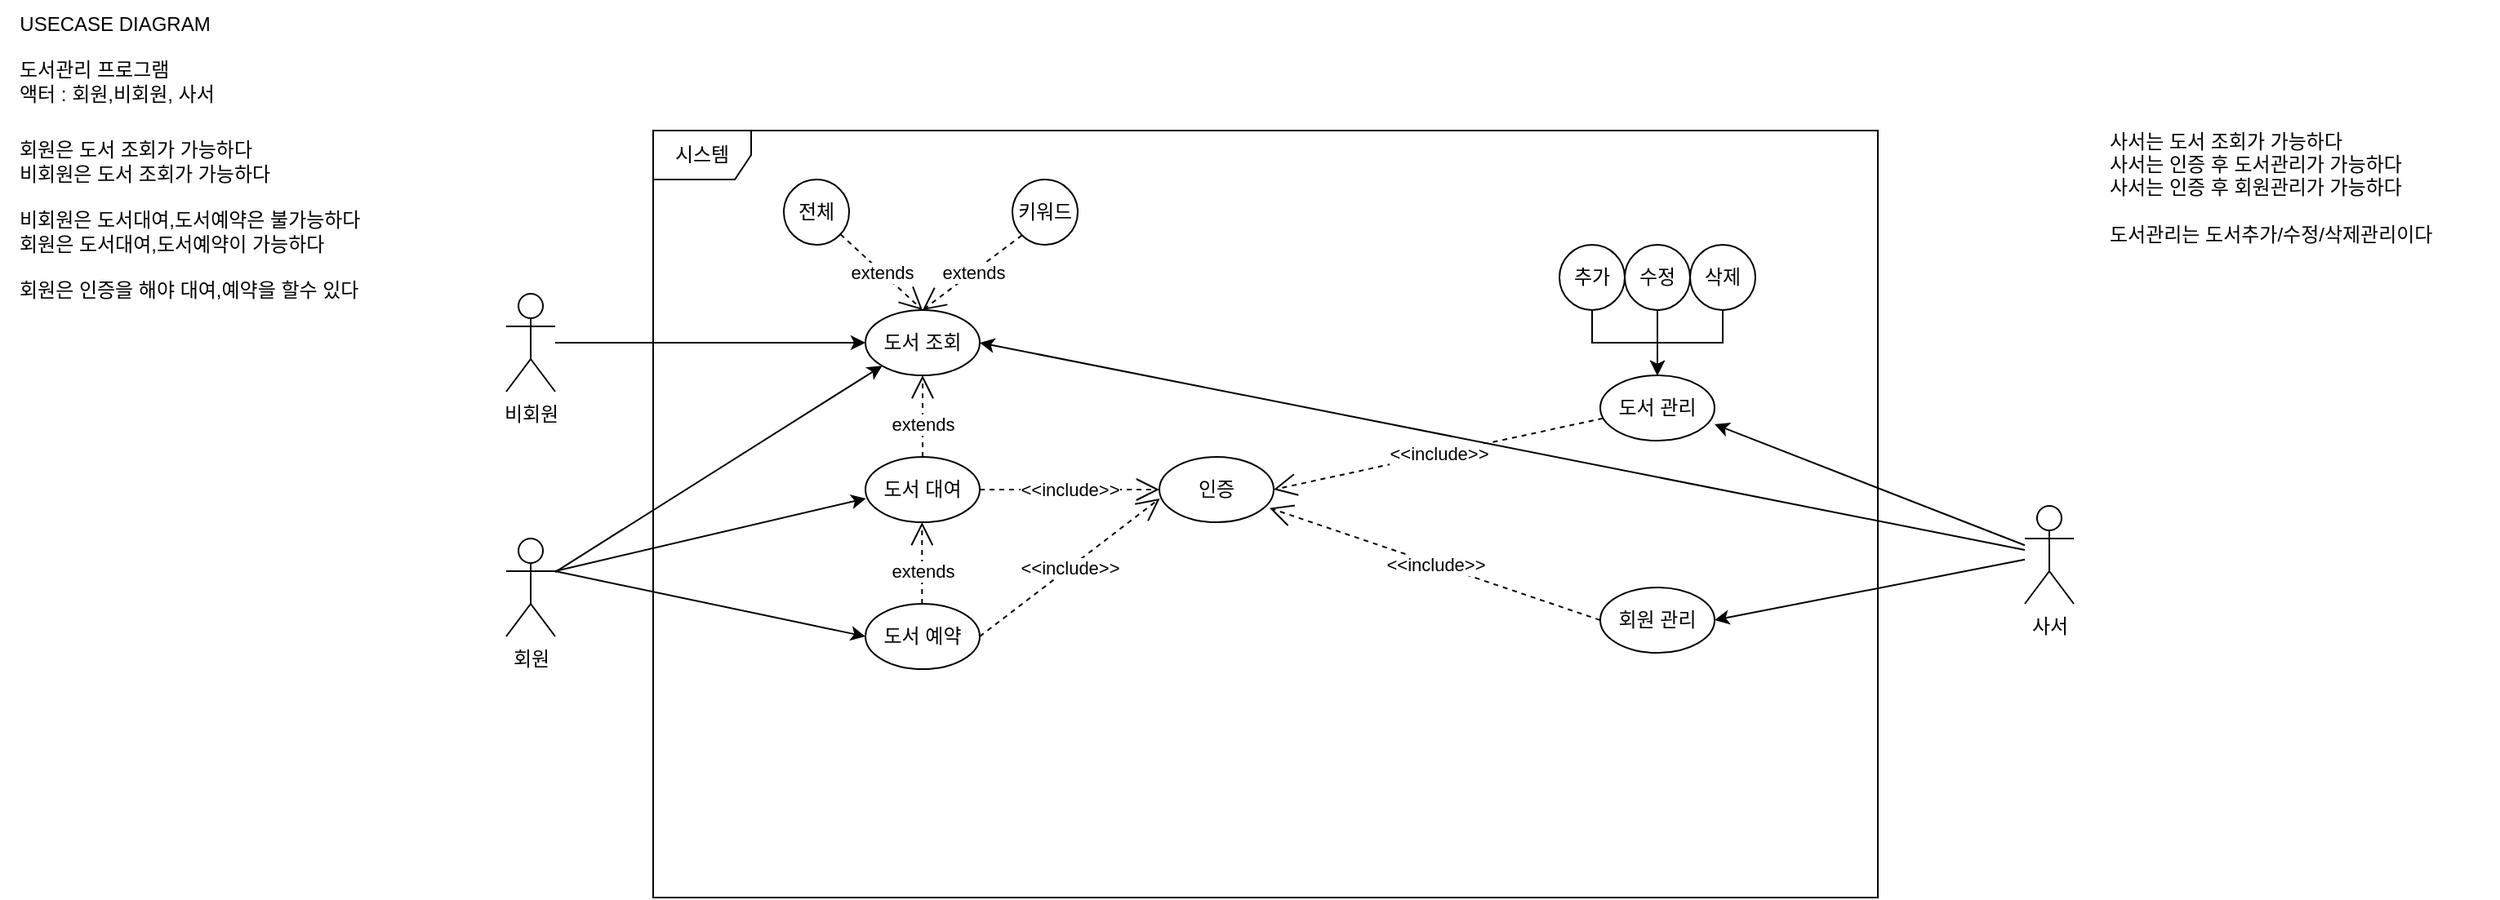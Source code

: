 <mxfile version="20.5.3" type="device" pages="5"><diagram id="DVIYCdoWCnHOzDaxWkXW" name="01 [예제]USECASE"><mxGraphModel dx="1422" dy="794" grid="1" gridSize="10" guides="1" tooltips="1" connect="1" arrows="1" fold="1" page="1" pageScale="1" pageWidth="3300" pageHeight="4681" math="0" shadow="0"><root><mxCell id="0"/><mxCell id="1" parent="0"/><mxCell id="k8Hj9xhFZyUb7TvIYciP-1" value="USECASE DIAGRAM" style="text;html=1;align=center;verticalAlign=middle;resizable=0;points=[];autosize=1;strokeColor=none;fillColor=none;" parent="1" vertex="1"><mxGeometry x="50" y="60" width="140" height="30" as="geometry"/></mxCell><mxCell id="k8Hj9xhFZyUb7TvIYciP-4" value="시스템" style="shape=umlFrame;whiteSpace=wrap;html=1;" parent="1" vertex="1"><mxGeometry x="450" y="140" width="750" height="470" as="geometry"/></mxCell><mxCell id="k8Hj9xhFZyUb7TvIYciP-5" value="도서관리 프로그램&lt;br&gt;액터 : 회원,비회원, 사서" style="text;html=1;align=left;verticalAlign=middle;resizable=0;points=[];autosize=1;strokeColor=none;fillColor=none;" parent="1" vertex="1"><mxGeometry x="60" y="90" width="150" height="40" as="geometry"/></mxCell><mxCell id="k8Hj9xhFZyUb7TvIYciP-7" value="회원" style="shape=umlActor;verticalLabelPosition=bottom;verticalAlign=top;html=1;" parent="1" vertex="1"><mxGeometry x="360" y="390" width="30" height="60" as="geometry"/></mxCell><mxCell id="k8Hj9xhFZyUb7TvIYciP-15" value="비회원" style="shape=umlActor;verticalLabelPosition=bottom;verticalAlign=top;html=1;" parent="1" vertex="1"><mxGeometry x="360" y="240" width="30" height="60" as="geometry"/></mxCell><mxCell id="k8Hj9xhFZyUb7TvIYciP-16" value="회원은 도서 조회가 가능하다&lt;br&gt;비회원은 도서 조회가 가능하다&lt;br&gt;&lt;br&gt;비회원은 도서대여,도서예약은 불가능하다&lt;br&gt;회원은 도서대여,도서예약이 가능하다&lt;br&gt;&lt;br&gt;회원은 인증을 해야 대여,예약을 할수 있다" style="text;html=1;align=left;verticalAlign=middle;resizable=0;points=[];autosize=1;strokeColor=none;fillColor=none;" parent="1" vertex="1"><mxGeometry x="60" y="140" width="250" height="110" as="geometry"/></mxCell><mxCell id="k8Hj9xhFZyUb7TvIYciP-17" value="도서 조회" style="ellipse;whiteSpace=wrap;html=1;" parent="1" vertex="1"><mxGeometry x="580" y="250" width="70" height="40" as="geometry"/></mxCell><mxCell id="k8Hj9xhFZyUb7TvIYciP-18" value="도서 대여" style="ellipse;whiteSpace=wrap;html=1;" parent="1" vertex="1"><mxGeometry x="580" y="340" width="70" height="40" as="geometry"/></mxCell><mxCell id="k8Hj9xhFZyUb7TvIYciP-19" value="도서 예약" style="ellipse;whiteSpace=wrap;html=1;" parent="1" vertex="1"><mxGeometry x="580" y="430" width="70" height="40" as="geometry"/></mxCell><mxCell id="k8Hj9xhFZyUb7TvIYciP-20" value="" style="endArrow=classic;html=1;rounded=0;entryX=0;entryY=0.5;entryDx=0;entryDy=0;" parent="1" source="k8Hj9xhFZyUb7TvIYciP-15" target="k8Hj9xhFZyUb7TvIYciP-17" edge="1"><mxGeometry width="50" height="50" relative="1" as="geometry"><mxPoint x="700" y="370" as="sourcePoint"/><mxPoint x="750" y="320" as="targetPoint"/></mxGeometry></mxCell><mxCell id="k8Hj9xhFZyUb7TvIYciP-21" value="" style="endArrow=classic;html=1;rounded=0;entryX=0;entryY=1;entryDx=0;entryDy=0;" parent="1" source="k8Hj9xhFZyUb7TvIYciP-7" target="k8Hj9xhFZyUb7TvIYciP-17" edge="1"><mxGeometry width="50" height="50" relative="1" as="geometry"><mxPoint x="400" y="280" as="sourcePoint"/><mxPoint x="590" y="280" as="targetPoint"/></mxGeometry></mxCell><mxCell id="k8Hj9xhFZyUb7TvIYciP-22" value="" style="endArrow=classic;html=1;rounded=0;entryX=0.004;entryY=0.636;entryDx=0;entryDy=0;exitX=1;exitY=0.333;exitDx=0;exitDy=0;exitPerimeter=0;entryPerimeter=0;" parent="1" source="k8Hj9xhFZyUb7TvIYciP-7" target="k8Hj9xhFZyUb7TvIYciP-18" edge="1"><mxGeometry width="50" height="50" relative="1" as="geometry"><mxPoint x="400" y="429.84" as="sourcePoint"/><mxPoint x="600.302" y="294.171" as="targetPoint"/></mxGeometry></mxCell><mxCell id="k8Hj9xhFZyUb7TvIYciP-23" value="" style="endArrow=classic;html=1;rounded=0;entryX=0;entryY=0.5;entryDx=0;entryDy=0;exitX=1;exitY=0.333;exitDx=0;exitDy=0;exitPerimeter=0;" parent="1" source="k8Hj9xhFZyUb7TvIYciP-7" target="k8Hj9xhFZyUb7TvIYciP-19" edge="1"><mxGeometry width="50" height="50" relative="1" as="geometry"><mxPoint x="390" y="420" as="sourcePoint"/><mxPoint x="590.28" y="375.44" as="targetPoint"/></mxGeometry></mxCell><mxCell id="k8Hj9xhFZyUb7TvIYciP-24" value="인증" style="ellipse;whiteSpace=wrap;html=1;" parent="1" vertex="1"><mxGeometry x="760" y="340" width="70" height="40" as="geometry"/></mxCell><mxCell id="k8Hj9xhFZyUb7TvIYciP-25" value="&amp;lt;&amp;lt;include&amp;gt;&amp;gt;" style="endArrow=open;endSize=12;dashed=1;html=1;rounded=0;exitX=1;exitY=0.5;exitDx=0;exitDy=0;entryX=0;entryY=0.5;entryDx=0;entryDy=0;" parent="1" source="k8Hj9xhFZyUb7TvIYciP-18" target="k8Hj9xhFZyUb7TvIYciP-24" edge="1"><mxGeometry width="160" relative="1" as="geometry"><mxPoint x="440" y="330" as="sourcePoint"/><mxPoint x="600" y="330" as="targetPoint"/></mxGeometry></mxCell><mxCell id="k8Hj9xhFZyUb7TvIYciP-26" value="&amp;lt;&amp;lt;include&amp;gt;&amp;gt;" style="endArrow=open;endSize=12;dashed=1;html=1;rounded=0;exitX=1;exitY=0.5;exitDx=0;exitDy=0;entryX=0.004;entryY=0.636;entryDx=0;entryDy=0;entryPerimeter=0;" parent="1" source="k8Hj9xhFZyUb7TvIYciP-19" target="k8Hj9xhFZyUb7TvIYciP-24" edge="1"><mxGeometry width="160" relative="1" as="geometry"><mxPoint x="660" y="370" as="sourcePoint"/><mxPoint x="770" y="370" as="targetPoint"/></mxGeometry></mxCell><mxCell id="k8Hj9xhFZyUb7TvIYciP-27" value="사서" style="shape=umlActor;verticalLabelPosition=bottom;verticalAlign=top;html=1;" parent="1" vertex="1"><mxGeometry x="1290" y="370" width="30" height="60" as="geometry"/></mxCell><mxCell id="k8Hj9xhFZyUb7TvIYciP-28" value="도서 관리" style="ellipse;whiteSpace=wrap;html=1;" parent="1" vertex="1"><mxGeometry x="1030" y="290" width="70" height="40" as="geometry"/></mxCell><mxCell id="k8Hj9xhFZyUb7TvIYciP-32" value="회원 관리" style="ellipse;whiteSpace=wrap;html=1;" parent="1" vertex="1"><mxGeometry x="1030" y="420" width="70" height="40" as="geometry"/></mxCell><mxCell id="k8Hj9xhFZyUb7TvIYciP-33" value="" style="endArrow=classic;html=1;rounded=0;entryX=1;entryY=0.75;entryDx=0;entryDy=0;entryPerimeter=0;" parent="1" source="k8Hj9xhFZyUb7TvIYciP-27" target="k8Hj9xhFZyUb7TvIYciP-28" edge="1"><mxGeometry width="50" height="50" relative="1" as="geometry"><mxPoint x="400" y="280.0" as="sourcePoint"/><mxPoint x="590" y="280.0" as="targetPoint"/></mxGeometry></mxCell><mxCell id="k8Hj9xhFZyUb7TvIYciP-34" value="" style="endArrow=classic;html=1;rounded=0;entryX=1;entryY=0.5;entryDx=0;entryDy=0;" parent="1" source="k8Hj9xhFZyUb7TvIYciP-27" target="k8Hj9xhFZyUb7TvIYciP-32" edge="1"><mxGeometry width="50" height="50" relative="1" as="geometry"><mxPoint x="1260" y="370" as="sourcePoint"/><mxPoint x="1110" y="330.0" as="targetPoint"/></mxGeometry></mxCell><mxCell id="k8Hj9xhFZyUb7TvIYciP-35" value="&amp;lt;&amp;lt;include&amp;gt;&amp;gt;" style="endArrow=open;endSize=12;dashed=1;html=1;rounded=0;exitX=0;exitY=0.5;exitDx=0;exitDy=0;entryX=0.964;entryY=0.783;entryDx=0;entryDy=0;entryPerimeter=0;" parent="1" source="k8Hj9xhFZyUb7TvIYciP-32" target="k8Hj9xhFZyUb7TvIYciP-24" edge="1"><mxGeometry width="160" relative="1" as="geometry"><mxPoint x="660" y="460" as="sourcePoint"/><mxPoint x="770.28" y="375.44" as="targetPoint"/></mxGeometry></mxCell><mxCell id="k8Hj9xhFZyUb7TvIYciP-36" value="&amp;lt;&amp;lt;include&amp;gt;&amp;gt;" style="endArrow=open;endSize=12;dashed=1;html=1;rounded=0;exitX=0.024;exitY=0.658;exitDx=0;exitDy=0;entryX=1;entryY=0.5;entryDx=0;entryDy=0;exitPerimeter=0;" parent="1" source="k8Hj9xhFZyUb7TvIYciP-28" target="k8Hj9xhFZyUb7TvIYciP-24" edge="1"><mxGeometry width="160" relative="1" as="geometry"><mxPoint x="1040" y="450" as="sourcePoint"/><mxPoint x="829.749" y="384.142" as="targetPoint"/></mxGeometry></mxCell><mxCell id="k8Hj9xhFZyUb7TvIYciP-37" value="사서는 도서 조회가 가능하다&lt;br&gt;사서는 인증 후 도서관리가 가능하다&lt;br&gt;사서는 인증 후 회원관리가 가능하다&lt;br&gt;&lt;br&gt;도서관리는 도서추가/수정/삭제관리이다" style="text;html=1;align=left;verticalAlign=middle;resizable=0;points=[];autosize=1;strokeColor=none;fillColor=none;" parent="1" vertex="1"><mxGeometry x="1340" y="130" width="240" height="90" as="geometry"/></mxCell><mxCell id="k8Hj9xhFZyUb7TvIYciP-38" value="" style="endArrow=classic;html=1;rounded=0;entryX=1;entryY=0.5;entryDx=0;entryDy=0;" parent="1" source="k8Hj9xhFZyUb7TvIYciP-27" target="k8Hj9xhFZyUb7TvIYciP-17" edge="1"><mxGeometry width="50" height="50" relative="1" as="geometry"><mxPoint x="1260" y="380" as="sourcePoint"/><mxPoint x="1110" y="330.0" as="targetPoint"/></mxGeometry></mxCell><mxCell id="EQv8tExUkJFSn41ABTpx-9" value="" style="edgeStyle=orthogonalEdgeStyle;rounded=0;orthogonalLoop=1;jettySize=auto;html=1;" parent="1" source="EQv8tExUkJFSn41ABTpx-3" target="k8Hj9xhFZyUb7TvIYciP-28" edge="1"><mxGeometry relative="1" as="geometry"/></mxCell><mxCell id="EQv8tExUkJFSn41ABTpx-3" value="추가" style="ellipse;whiteSpace=wrap;html=1;" parent="1" vertex="1"><mxGeometry x="1005" y="210" width="40" height="40" as="geometry"/></mxCell><mxCell id="EQv8tExUkJFSn41ABTpx-10" value="" style="edgeStyle=orthogonalEdgeStyle;rounded=0;orthogonalLoop=1;jettySize=auto;html=1;" parent="1" source="EQv8tExUkJFSn41ABTpx-4" target="k8Hj9xhFZyUb7TvIYciP-28" edge="1"><mxGeometry relative="1" as="geometry"/></mxCell><mxCell id="EQv8tExUkJFSn41ABTpx-4" value="수정" style="ellipse;whiteSpace=wrap;html=1;" parent="1" vertex="1"><mxGeometry x="1045" y="210" width="40" height="40" as="geometry"/></mxCell><mxCell id="EQv8tExUkJFSn41ABTpx-11" value="" style="edgeStyle=orthogonalEdgeStyle;rounded=0;orthogonalLoop=1;jettySize=auto;html=1;" parent="1" source="EQv8tExUkJFSn41ABTpx-5" target="k8Hj9xhFZyUb7TvIYciP-28" edge="1"><mxGeometry relative="1" as="geometry"/></mxCell><mxCell id="EQv8tExUkJFSn41ABTpx-5" value="삭제" style="ellipse;whiteSpace=wrap;html=1;" parent="1" vertex="1"><mxGeometry x="1085" y="210" width="40" height="40" as="geometry"/></mxCell><mxCell id="EQv8tExUkJFSn41ABTpx-12" value="키워드" style="ellipse;whiteSpace=wrap;html=1;" parent="1" vertex="1"><mxGeometry x="670" y="170" width="40" height="40" as="geometry"/></mxCell><mxCell id="EQv8tExUkJFSn41ABTpx-13" value="전체" style="ellipse;whiteSpace=wrap;html=1;" parent="1" vertex="1"><mxGeometry x="530" y="170" width="40" height="40" as="geometry"/></mxCell><mxCell id="EQv8tExUkJFSn41ABTpx-18" value="extends" style="endArrow=open;endSize=12;dashed=1;html=1;rounded=0;entryX=0.5;entryY=0;entryDx=0;entryDy=0;" parent="1" source="EQv8tExUkJFSn41ABTpx-13" target="k8Hj9xhFZyUb7TvIYciP-17" edge="1"><mxGeometry width="160" relative="1" as="geometry"><mxPoint x="780" y="370" as="sourcePoint"/><mxPoint x="940" y="370" as="targetPoint"/></mxGeometry></mxCell><mxCell id="EQv8tExUkJFSn41ABTpx-19" value="extends" style="endArrow=open;endSize=12;dashed=1;html=1;rounded=0;entryX=0.5;entryY=0;entryDx=0;entryDy=0;exitX=0;exitY=1;exitDx=0;exitDy=0;" parent="1" source="EQv8tExUkJFSn41ABTpx-12" target="k8Hj9xhFZyUb7TvIYciP-17" edge="1"><mxGeometry width="160" relative="1" as="geometry"><mxPoint x="591.971" y="216.022" as="sourcePoint"/><mxPoint x="625" y="260" as="targetPoint"/></mxGeometry></mxCell><mxCell id="EQv8tExUkJFSn41ABTpx-21" value="extends" style="endArrow=open;endSize=12;dashed=1;html=1;rounded=0;entryX=0.5;entryY=1;entryDx=0;entryDy=0;exitX=0.5;exitY=0;exitDx=0;exitDy=0;" parent="1" source="k8Hj9xhFZyUb7TvIYciP-18" target="k8Hj9xhFZyUb7TvIYciP-17" edge="1"><mxGeometry x="-0.2" width="160" relative="1" as="geometry"><mxPoint x="685.858" y="229.142" as="sourcePoint"/><mxPoint x="625" y="260" as="targetPoint"/><mxPoint as="offset"/></mxGeometry></mxCell><mxCell id="EQv8tExUkJFSn41ABTpx-22" value="extends" style="endArrow=open;endSize=12;dashed=1;html=1;rounded=0;entryX=0.5;entryY=1;entryDx=0;entryDy=0;exitX=0.5;exitY=0;exitDx=0;exitDy=0;" parent="1" edge="1"><mxGeometry x="-0.2" width="160" relative="1" as="geometry"><mxPoint x="614.66" y="430" as="sourcePoint"/><mxPoint x="614.66" y="380" as="targetPoint"/><mxPoint as="offset"/></mxGeometry></mxCell></root></mxGraphModel></diagram><diagram id="rg7Y9iAjdrgeVk4HDc71" name="01 [문제] USECASE"><mxGraphModel dx="1422" dy="794" grid="1" gridSize="10" guides="1" tooltips="1" connect="1" arrows="1" fold="1" page="1" pageScale="1" pageWidth="3300" pageHeight="4681" math="0" shadow="0"><root><mxCell id="0"/><mxCell id="1" parent="0"/><mxCell id="X4Qm4rq87vrMnuwgim_P-1" value="1 쇼핑몰" style="text;html=1;align=center;verticalAlign=middle;resizable=0;points=[];autosize=1;strokeColor=none;fillColor=none;" parent="1" vertex="1"><mxGeometry x="225" y="170" width="70" height="30" as="geometry"/></mxCell><mxCell id="X4Qm4rq87vrMnuwgim_P-2" value="2 학사관리" style="text;html=1;align=center;verticalAlign=middle;resizable=0;points=[];autosize=1;strokeColor=none;fillColor=none;" parent="1" vertex="1"><mxGeometry x="228" y="208" width="80" height="30" as="geometry"/></mxCell><mxCell id="A38SX73ma8V5VtIKB-PK-1" value="3 ETC" style="text;html=1;align=center;verticalAlign=middle;resizable=0;points=[];autosize=1;strokeColor=none;fillColor=none;" parent="1" vertex="1"><mxGeometry x="225" y="240" width="60" height="30" as="geometry"/></mxCell><mxCell id="A38SX73ma8V5VtIKB-PK-2" value="[팀별로 진행]" style="text;html=1;align=center;verticalAlign=middle;resizable=0;points=[];autosize=1;strokeColor=none;fillColor=none;" parent="1" vertex="1"><mxGeometry x="220" y="130" width="90" height="30" as="geometry"/></mxCell><mxCell id="A38SX73ma8V5VtIKB-PK-4" value="공유 폴더에&amp;nbsp; 팀별로 다이어그램 파일 올려주면 됩니다&lt;br&gt;\\192.168.3.254\\다이어그램" style="text;html=1;align=left;verticalAlign=middle;resizable=0;points=[];autosize=1;strokeColor=none;fillColor=none;" parent="1" vertex="1"><mxGeometry x="240" y="280" width="310" height="40" as="geometry"/></mxCell></root></mxGraphModel></diagram><diagram id="OtG6kQjbAsVJ_AHt0pxN" name="02 [예제] 클래스다이어그램"><mxGraphModel dx="1422" dy="794" grid="1" gridSize="10" guides="1" tooltips="1" connect="1" arrows="1" fold="1" page="1" pageScale="1" pageWidth="3300" pageHeight="4681" math="0" shadow="0"><root><mxCell id="0"/><mxCell id="1" parent="0"/><mxCell id="PPrbqcTcRlDmHxVje8Nt-1" value="&lt;span style=&quot;color: rgb(0, 0, 0); font-family: Helvetica; font-size: 12px; font-style: normal; font-variant-ligatures: normal; font-variant-caps: normal; font-weight: 400; letter-spacing: normal; orphans: 2; text-align: left; text-indent: 0px; text-transform: none; widows: 2; word-spacing: 0px; -webkit-text-stroke-width: 0px; background-color: rgb(248, 249, 250); text-decoration-thickness: initial; text-decoration-style: initial; text-decoration-color: initial; float: none; display: inline !important;&quot;&gt;회원은 도서 &lt;/span&gt;&lt;span style=&quot;color: rgb(0, 0, 0); font-family: Helvetica; font-size: 12px; font-style: normal; font-variant-ligatures: normal; font-variant-caps: normal; letter-spacing: normal; orphans: 2; text-align: left; text-indent: 0px; text-transform: none; widows: 2; word-spacing: 0px; -webkit-text-stroke-width: 0px; background-color: rgb(248, 249, 250); text-decoration-thickness: initial; text-decoration-style: initial; text-decoration-color: initial; float: none; display: inline !important;&quot;&gt;&lt;b&gt;조회&lt;/b&gt;가 가능하다&lt;/span&gt;&lt;br style=&quot;color: rgb(0, 0, 0); font-family: Helvetica; font-size: 12px; font-style: normal; font-variant-ligatures: normal; font-variant-caps: normal; font-weight: 400; letter-spacing: normal; orphans: 2; text-align: left; text-indent: 0px; text-transform: none; widows: 2; word-spacing: 0px; -webkit-text-stroke-width: 0px; background-color: rgb(248, 249, 250); text-decoration-thickness: initial; text-decoration-style: initial; text-decoration-color: initial;&quot;&gt;&lt;span style=&quot;color: rgb(0, 0, 0); font-family: Helvetica; font-size: 12px; font-style: normal; font-variant-ligatures: normal; font-variant-caps: normal; font-weight: 400; letter-spacing: normal; orphans: 2; text-align: left; text-indent: 0px; text-transform: none; widows: 2; word-spacing: 0px; -webkit-text-stroke-width: 0px; background-color: rgb(248, 249, 250); text-decoration-thickness: initial; text-decoration-style: initial; text-decoration-color: initial; float: none; display: inline !important;&quot;&gt;비회원은 도서 &lt;/span&gt;&lt;span style=&quot;color: rgb(0, 0, 0); font-family: Helvetica; font-size: 12px; font-style: normal; font-variant-ligatures: normal; font-variant-caps: normal; letter-spacing: normal; orphans: 2; text-align: left; text-indent: 0px; text-transform: none; widows: 2; word-spacing: 0px; -webkit-text-stroke-width: 0px; background-color: rgb(248, 249, 250); text-decoration-thickness: initial; text-decoration-style: initial; text-decoration-color: initial; float: none; display: inline !important;&quot;&gt;&lt;b&gt;조회&lt;/b&gt;&lt;/span&gt;&lt;span style=&quot;color: rgb(0, 0, 0); font-family: Helvetica; font-size: 12px; font-style: normal; font-variant-ligatures: normal; font-variant-caps: normal; font-weight: 400; letter-spacing: normal; orphans: 2; text-align: left; text-indent: 0px; text-transform: none; widows: 2; word-spacing: 0px; -webkit-text-stroke-width: 0px; background-color: rgb(248, 249, 250); text-decoration-thickness: initial; text-decoration-style: initial; text-decoration-color: initial; float: none; display: inline !important;&quot;&gt;가 가능하다&lt;/span&gt;&lt;br style=&quot;color: rgb(0, 0, 0); font-family: Helvetica; font-size: 12px; font-style: normal; font-variant-ligatures: normal; font-variant-caps: normal; font-weight: 400; letter-spacing: normal; orphans: 2; text-align: left; text-indent: 0px; text-transform: none; widows: 2; word-spacing: 0px; -webkit-text-stroke-width: 0px; background-color: rgb(248, 249, 250); text-decoration-thickness: initial; text-decoration-style: initial; text-decoration-color: initial;&quot;&gt;&lt;br style=&quot;color: rgb(0, 0, 0); font-family: Helvetica; font-size: 12px; font-style: normal; font-variant-ligatures: normal; font-variant-caps: normal; font-weight: 400; letter-spacing: normal; orphans: 2; text-align: left; text-indent: 0px; text-transform: none; widows: 2; word-spacing: 0px; -webkit-text-stroke-width: 0px; background-color: rgb(248, 249, 250); text-decoration-thickness: initial; text-decoration-style: initial; text-decoration-color: initial;&quot;&gt;&lt;span style=&quot;color: rgb(0, 0, 0); font-family: Helvetica; font-size: 12px; font-style: normal; font-variant-ligatures: normal; font-variant-caps: normal; font-weight: 400; letter-spacing: normal; orphans: 2; text-align: left; text-indent: 0px; text-transform: none; widows: 2; word-spacing: 0px; -webkit-text-stroke-width: 0px; background-color: rgb(248, 249, 250); text-decoration-thickness: initial; text-decoration-style: initial; text-decoration-color: initial; float: none; display: inline !important;&quot;&gt;비회원은 도서대여,도서예약은 불가능하다&lt;/span&gt;&lt;br style=&quot;color: rgb(0, 0, 0); font-family: Helvetica; font-size: 12px; font-style: normal; font-variant-ligatures: normal; font-variant-caps: normal; font-weight: 400; letter-spacing: normal; orphans: 2; text-align: left; text-indent: 0px; text-transform: none; widows: 2; word-spacing: 0px; -webkit-text-stroke-width: 0px; background-color: rgb(248, 249, 250); text-decoration-thickness: initial; text-decoration-style: initial; text-decoration-color: initial;&quot;&gt;&lt;span style=&quot;color: rgb(0, 0, 0); font-family: Helvetica; font-size: 12px; font-style: normal; font-variant-ligatures: normal; font-variant-caps: normal; font-weight: 400; letter-spacing: normal; orphans: 2; text-align: left; text-indent: 0px; text-transform: none; widows: 2; word-spacing: 0px; -webkit-text-stroke-width: 0px; background-color: rgb(248, 249, 250); text-decoration-thickness: initial; text-decoration-style: initial; text-decoration-color: initial; float: none; display: inline !important;&quot;&gt;회원은 &lt;/span&gt;&lt;span style=&quot;color: rgb(0, 0, 0); font-family: Helvetica; font-size: 12px; font-style: normal; font-variant-ligatures: normal; font-variant-caps: normal; letter-spacing: normal; orphans: 2; text-align: left; text-indent: 0px; text-transform: none; widows: 2; word-spacing: 0px; -webkit-text-stroke-width: 0px; background-color: rgb(248, 249, 250); text-decoration-thickness: initial; text-decoration-style: initial; text-decoration-color: initial; float: none; display: inline !important;&quot;&gt;&lt;b&gt;도서대여,도서예약&lt;/b&gt;&lt;/span&gt;&lt;span style=&quot;color: rgb(0, 0, 0); font-family: Helvetica; font-size: 12px; font-style: normal; font-variant-ligatures: normal; font-variant-caps: normal; font-weight: 400; letter-spacing: normal; orphans: 2; text-align: left; text-indent: 0px; text-transform: none; widows: 2; word-spacing: 0px; -webkit-text-stroke-width: 0px; background-color: rgb(248, 249, 250); text-decoration-thickness: initial; text-decoration-style: initial; text-decoration-color: initial; float: none; display: inline !important;&quot;&gt;이 가능하다&lt;/span&gt;&lt;br style=&quot;color: rgb(0, 0, 0); font-family: Helvetica; font-size: 12px; font-style: normal; font-variant-ligatures: normal; font-variant-caps: normal; font-weight: 400; letter-spacing: normal; orphans: 2; text-align: left; text-indent: 0px; text-transform: none; widows: 2; word-spacing: 0px; -webkit-text-stroke-width: 0px; background-color: rgb(248, 249, 250); text-decoration-thickness: initial; text-decoration-style: initial; text-decoration-color: initial;&quot;&gt;&lt;br style=&quot;color: rgb(0, 0, 0); font-family: Helvetica; font-size: 12px; font-style: normal; font-variant-ligatures: normal; font-variant-caps: normal; font-weight: 400; letter-spacing: normal; orphans: 2; text-align: left; text-indent: 0px; text-transform: none; widows: 2; word-spacing: 0px; -webkit-text-stroke-width: 0px; background-color: rgb(248, 249, 250); text-decoration-thickness: initial; text-decoration-style: initial; text-decoration-color: initial;&quot;&gt;&lt;span style=&quot;color: rgb(0, 0, 0); font-family: Helvetica; font-size: 12px; font-style: normal; font-variant-ligatures: normal; font-variant-caps: normal; font-weight: 400; letter-spacing: normal; orphans: 2; text-align: left; text-indent: 0px; text-transform: none; widows: 2; word-spacing: 0px; -webkit-text-stroke-width: 0px; background-color: rgb(248, 249, 250); text-decoration-thickness: initial; text-decoration-style: initial; text-decoration-color: initial; float: none; display: inline !important;&quot;&gt;회원은 &lt;/span&gt;&lt;span style=&quot;color: rgb(0, 0, 0); font-family: Helvetica; font-size: 12px; font-style: normal; font-variant-ligatures: normal; font-variant-caps: normal; letter-spacing: normal; orphans: 2; text-align: left; text-indent: 0px; text-transform: none; widows: 2; word-spacing: 0px; -webkit-text-stroke-width: 0px; background-color: rgb(248, 249, 250); text-decoration-thickness: initial; text-decoration-style: initial; text-decoration-color: initial; float: none; display: inline !important;&quot;&gt;&lt;b&gt;인증&lt;/b&gt;&lt;/span&gt;&lt;span style=&quot;color: rgb(0, 0, 0); font-family: Helvetica; font-size: 12px; font-style: normal; font-variant-ligatures: normal; font-variant-caps: normal; font-weight: 400; letter-spacing: normal; orphans: 2; text-align: left; text-indent: 0px; text-transform: none; widows: 2; word-spacing: 0px; -webkit-text-stroke-width: 0px; background-color: rgb(248, 249, 250); text-decoration-thickness: initial; text-decoration-style: initial; text-decoration-color: initial; float: none; display: inline !important;&quot;&gt;을 해야 대여,예약을 할수 있다&lt;/span&gt;" style="text;whiteSpace=wrap;html=1;" parent="1" vertex="1"><mxGeometry x="200" y="106" width="260" height="120" as="geometry"/></mxCell><mxCell id="ic_sxD-UQOm_MseBddXH-1" value="&lt;span style=&quot;color: rgb(0, 0, 0); font-family: Helvetica; font-size: 12px; font-style: normal; font-variant-ligatures: normal; font-variant-caps: normal; font-weight: 400; letter-spacing: normal; orphans: 2; text-align: left; text-indent: 0px; text-transform: none; widows: 2; word-spacing: 0px; -webkit-text-stroke-width: 0px; background-color: rgb(248, 249, 250); text-decoration-thickness: initial; text-decoration-style: initial; text-decoration-color: initial; float: none; display: inline !important;&quot;&gt;사서는 &lt;/span&gt;&lt;span style=&quot;color: rgb(0, 0, 0); font-family: Helvetica; font-size: 12px; font-style: normal; font-variant-ligatures: normal; font-variant-caps: normal; letter-spacing: normal; orphans: 2; text-align: left; text-indent: 0px; text-transform: none; widows: 2; word-spacing: 0px; -webkit-text-stroke-width: 0px; background-color: rgb(248, 249, 250); text-decoration-thickness: initial; text-decoration-style: initial; text-decoration-color: initial; float: none; display: inline !important;&quot;&gt;&lt;b&gt;도서 조회&lt;/b&gt;&lt;/span&gt;&lt;span style=&quot;color: rgb(0, 0, 0); font-family: Helvetica; font-size: 12px; font-style: normal; font-variant-ligatures: normal; font-variant-caps: normal; font-weight: 400; letter-spacing: normal; orphans: 2; text-align: left; text-indent: 0px; text-transform: none; widows: 2; word-spacing: 0px; -webkit-text-stroke-width: 0px; background-color: rgb(248, 249, 250); text-decoration-thickness: initial; text-decoration-style: initial; text-decoration-color: initial; float: none; display: inline !important;&quot;&gt;가 가능하다&lt;/span&gt;&lt;br style=&quot;color: rgb(0, 0, 0); font-family: Helvetica; font-size: 12px; font-style: normal; font-variant-ligatures: normal; font-variant-caps: normal; font-weight: 400; letter-spacing: normal; orphans: 2; text-align: left; text-indent: 0px; text-transform: none; widows: 2; word-spacing: 0px; -webkit-text-stroke-width: 0px; background-color: rgb(248, 249, 250); text-decoration-thickness: initial; text-decoration-style: initial; text-decoration-color: initial;&quot;&gt;&lt;span style=&quot;color: rgb(0, 0, 0); font-family: Helvetica; font-size: 12px; font-style: normal; font-variant-ligatures: normal; font-variant-caps: normal; font-weight: 400; letter-spacing: normal; orphans: 2; text-align: left; text-indent: 0px; text-transform: none; widows: 2; word-spacing: 0px; -webkit-text-stroke-width: 0px; background-color: rgb(248, 249, 250); text-decoration-thickness: initial; text-decoration-style: initial; text-decoration-color: initial; float: none; display: inline !important;&quot;&gt;사서는 인증 후 &lt;/span&gt;&lt;span style=&quot;color: rgb(0, 0, 0); font-family: Helvetica; font-size: 12px; font-style: normal; font-variant-ligatures: normal; font-variant-caps: normal; letter-spacing: normal; orphans: 2; text-align: left; text-indent: 0px; text-transform: none; widows: 2; word-spacing: 0px; -webkit-text-stroke-width: 0px; background-color: rgb(248, 249, 250); text-decoration-thickness: initial; text-decoration-style: initial; text-decoration-color: initial; float: none; display: inline !important;&quot;&gt;&lt;b&gt;도서관리&lt;/b&gt;&lt;/span&gt;&lt;span style=&quot;color: rgb(0, 0, 0); font-family: Helvetica; font-size: 12px; font-style: normal; font-variant-ligatures: normal; font-variant-caps: normal; font-weight: 400; letter-spacing: normal; orphans: 2; text-align: left; text-indent: 0px; text-transform: none; widows: 2; word-spacing: 0px; -webkit-text-stroke-width: 0px; background-color: rgb(248, 249, 250); text-decoration-thickness: initial; text-decoration-style: initial; text-decoration-color: initial; float: none; display: inline !important;&quot;&gt;가 가능하다&lt;/span&gt;&lt;br style=&quot;color: rgb(0, 0, 0); font-family: Helvetica; font-size: 12px; font-style: normal; font-variant-ligatures: normal; font-variant-caps: normal; font-weight: 400; letter-spacing: normal; orphans: 2; text-align: left; text-indent: 0px; text-transform: none; widows: 2; word-spacing: 0px; -webkit-text-stroke-width: 0px; background-color: rgb(248, 249, 250); text-decoration-thickness: initial; text-decoration-style: initial; text-decoration-color: initial;&quot;&gt;&lt;span style=&quot;color: rgb(0, 0, 0); font-family: Helvetica; font-size: 12px; font-style: normal; font-variant-ligatures: normal; font-variant-caps: normal; font-weight: 400; letter-spacing: normal; orphans: 2; text-align: left; text-indent: 0px; text-transform: none; widows: 2; word-spacing: 0px; -webkit-text-stroke-width: 0px; background-color: rgb(248, 249, 250); text-decoration-thickness: initial; text-decoration-style: initial; text-decoration-color: initial; float: none; display: inline !important;&quot;&gt;사서는 인증 후 &lt;/span&gt;&lt;span style=&quot;color: rgb(0, 0, 0); font-family: Helvetica; font-size: 12px; font-style: normal; font-variant-ligatures: normal; font-variant-caps: normal; letter-spacing: normal; orphans: 2; text-align: left; text-indent: 0px; text-transform: none; widows: 2; word-spacing: 0px; -webkit-text-stroke-width: 0px; background-color: rgb(248, 249, 250); text-decoration-thickness: initial; text-decoration-style: initial; text-decoration-color: initial; float: none; display: inline !important;&quot;&gt;&lt;b&gt;회원관리&lt;/b&gt;&lt;/span&gt;&lt;span style=&quot;color: rgb(0, 0, 0); font-family: Helvetica; font-size: 12px; font-style: normal; font-variant-ligatures: normal; font-variant-caps: normal; font-weight: 400; letter-spacing: normal; orphans: 2; text-align: left; text-indent: 0px; text-transform: none; widows: 2; word-spacing: 0px; -webkit-text-stroke-width: 0px; background-color: rgb(248, 249, 250); text-decoration-thickness: initial; text-decoration-style: initial; text-decoration-color: initial; float: none; display: inline !important;&quot;&gt;가 가능하다&lt;/span&gt;&lt;br style=&quot;color: rgb(0, 0, 0); font-family: Helvetica; font-size: 12px; font-style: normal; font-variant-ligatures: normal; font-variant-caps: normal; font-weight: 400; letter-spacing: normal; orphans: 2; text-align: left; text-indent: 0px; text-transform: none; widows: 2; word-spacing: 0px; -webkit-text-stroke-width: 0px; background-color: rgb(248, 249, 250); text-decoration-thickness: initial; text-decoration-style: initial; text-decoration-color: initial;&quot;&gt;&lt;br style=&quot;color: rgb(0, 0, 0); font-family: Helvetica; font-size: 12px; font-style: normal; font-variant-ligatures: normal; font-variant-caps: normal; font-weight: 400; letter-spacing: normal; orphans: 2; text-align: left; text-indent: 0px; text-transform: none; widows: 2; word-spacing: 0px; -webkit-text-stroke-width: 0px; background-color: rgb(248, 249, 250); text-decoration-thickness: initial; text-decoration-style: initial; text-decoration-color: initial;&quot;&gt;&lt;span style=&quot;color: rgb(0, 0, 0); font-family: Helvetica; font-size: 12px; font-style: normal; font-variant-ligatures: normal; font-variant-caps: normal; font-weight: 400; letter-spacing: normal; orphans: 2; text-align: left; text-indent: 0px; text-transform: none; widows: 2; word-spacing: 0px; -webkit-text-stroke-width: 0px; background-color: rgb(248, 249, 250); text-decoration-thickness: initial; text-decoration-style: initial; text-decoration-color: initial; float: none; display: inline !important;&quot;&gt;도서관리는 도서추가/수정/삭제관리이다&lt;/span&gt;" style="text;whiteSpace=wrap;html=1;" parent="1" vertex="1"><mxGeometry x="200" y="226" width="250" height="100" as="geometry"/></mxCell><mxCell id="ic_sxD-UQOm_MseBddXH-16" value="" style="edgeStyle=orthogonalEdgeStyle;rounded=0;orthogonalLoop=1;jettySize=auto;html=1;entryX=-0.016;entryY=0.704;entryDx=0;entryDy=0;entryPerimeter=0;" parent="1" source="ic_sxD-UQOm_MseBddXH-7" target="ic_sxD-UQOm_MseBddXH-12" edge="1"><mxGeometry relative="1" as="geometry"><Array as="points"><mxPoint x="727" y="147"/></Array></mxGeometry></mxCell><mxCell id="ic_sxD-UQOm_MseBddXH-7" value="회원" style="swimlane;fontStyle=1;align=center;verticalAlign=top;childLayout=stackLayout;horizontal=1;startSize=26;horizontalStack=0;resizeParent=1;resizeParentMax=0;resizeLast=0;collapsible=1;marginBottom=0;" parent="1" vertex="1"><mxGeometry x="490" y="104" width="160" height="86" as="geometry"/></mxCell><mxCell id="ic_sxD-UQOm_MseBddXH-8" value="+ field: type" style="text;strokeColor=none;fillColor=none;align=left;verticalAlign=top;spacingLeft=4;spacingRight=4;overflow=hidden;rotatable=0;points=[[0,0.5],[1,0.5]];portConstraint=eastwest;" parent="ic_sxD-UQOm_MseBddXH-7" vertex="1"><mxGeometry y="26" width="160" height="26" as="geometry"/></mxCell><mxCell id="ic_sxD-UQOm_MseBddXH-9" value="" style="line;strokeWidth=1;fillColor=none;align=left;verticalAlign=middle;spacingTop=-1;spacingLeft=3;spacingRight=3;rotatable=0;labelPosition=right;points=[];portConstraint=eastwest;strokeColor=inherit;" parent="ic_sxD-UQOm_MseBddXH-7" vertex="1"><mxGeometry y="52" width="160" height="8" as="geometry"/></mxCell><mxCell id="ic_sxD-UQOm_MseBddXH-10" value="+ method(type): type" style="text;strokeColor=none;fillColor=none;align=left;verticalAlign=top;spacingLeft=4;spacingRight=4;overflow=hidden;rotatable=0;points=[[0,0.5],[1,0.5]];portConstraint=eastwest;" parent="ic_sxD-UQOm_MseBddXH-7" vertex="1"><mxGeometry y="60" width="160" height="26" as="geometry"/></mxCell><mxCell id="ic_sxD-UQOm_MseBddXH-11" value="도서" style="swimlane;fontStyle=1;align=center;verticalAlign=top;childLayout=stackLayout;horizontal=1;startSize=26;horizontalStack=0;resizeParent=1;resizeParentMax=0;resizeLast=0;collapsible=1;marginBottom=0;" parent="1" vertex="1"><mxGeometry x="763" y="103" width="160" height="86" as="geometry"/></mxCell><mxCell id="ic_sxD-UQOm_MseBddXH-12" value="+ field: type" style="text;strokeColor=none;fillColor=none;align=left;verticalAlign=top;spacingLeft=4;spacingRight=4;overflow=hidden;rotatable=0;points=[[0,0.5],[1,0.5]];portConstraint=eastwest;" parent="ic_sxD-UQOm_MseBddXH-11" vertex="1"><mxGeometry y="26" width="160" height="26" as="geometry"/></mxCell><mxCell id="ic_sxD-UQOm_MseBddXH-13" value="" style="line;strokeWidth=1;fillColor=none;align=left;verticalAlign=middle;spacingTop=-1;spacingLeft=3;spacingRight=3;rotatable=0;labelPosition=right;points=[];portConstraint=eastwest;strokeColor=inherit;" parent="ic_sxD-UQOm_MseBddXH-11" vertex="1"><mxGeometry y="52" width="160" height="8" as="geometry"/></mxCell><mxCell id="ic_sxD-UQOm_MseBddXH-14" value="+ method(type): type" style="text;strokeColor=none;fillColor=none;align=left;verticalAlign=top;spacingLeft=4;spacingRight=4;overflow=hidden;rotatable=0;points=[[0,0.5],[1,0.5]];portConstraint=eastwest;" parent="ic_sxD-UQOm_MseBddXH-11" vertex="1"><mxGeometry y="60" width="160" height="26" as="geometry"/></mxCell><mxCell id="ic_sxD-UQOm_MseBddXH-17" value="1" style="text;html=1;align=center;verticalAlign=middle;resizable=0;points=[];autosize=1;strokeColor=none;fillColor=none;" parent="1" vertex="1"><mxGeometry x="645" y="145" width="30" height="30" as="geometry"/></mxCell><mxCell id="ic_sxD-UQOm_MseBddXH-18" value="0..*" style="text;html=1;align=center;verticalAlign=middle;resizable=0;points=[];autosize=1;strokeColor=none;fillColor=none;" parent="1" vertex="1"><mxGeometry x="728" y="151" width="40" height="30" as="geometry"/></mxCell><mxCell id="ic_sxD-UQOm_MseBddXH-19" value="대여하다" style="text;html=1;align=center;verticalAlign=middle;resizable=0;points=[];autosize=1;strokeColor=none;fillColor=none;" parent="1" vertex="1"><mxGeometry x="670" y="121" width="70" height="30" as="geometry"/></mxCell><mxCell id="ic_sxD-UQOm_MseBddXH-25" value="" style="edgeStyle=orthogonalEdgeStyle;rounded=0;orthogonalLoop=1;jettySize=auto;html=1;entryX=0.981;entryY=0.654;entryDx=0;entryDy=0;entryPerimeter=0;" parent="1" source="ic_sxD-UQOm_MseBddXH-20" target="ic_sxD-UQOm_MseBddXH-12" edge="1"><mxGeometry relative="1" as="geometry"><mxPoint x="930" y="146" as="targetPoint"/></mxGeometry></mxCell><mxCell id="ic_sxD-UQOm_MseBddXH-20" value="사서" style="swimlane;fontStyle=1;align=center;verticalAlign=top;childLayout=stackLayout;horizontal=1;startSize=26;horizontalStack=0;resizeParent=1;resizeParentMax=0;resizeLast=0;collapsible=1;marginBottom=0;" parent="1" vertex="1"><mxGeometry x="1060" y="103" width="160" height="86" as="geometry"/></mxCell><mxCell id="ic_sxD-UQOm_MseBddXH-21" value="+ field: type" style="text;strokeColor=none;fillColor=none;align=left;verticalAlign=top;spacingLeft=4;spacingRight=4;overflow=hidden;rotatable=0;points=[[0,0.5],[1,0.5]];portConstraint=eastwest;" parent="ic_sxD-UQOm_MseBddXH-20" vertex="1"><mxGeometry y="26" width="160" height="26" as="geometry"/></mxCell><mxCell id="ic_sxD-UQOm_MseBddXH-22" value="" style="line;strokeWidth=1;fillColor=none;align=left;verticalAlign=middle;spacingTop=-1;spacingLeft=3;spacingRight=3;rotatable=0;labelPosition=right;points=[];portConstraint=eastwest;strokeColor=inherit;" parent="ic_sxD-UQOm_MseBddXH-20" vertex="1"><mxGeometry y="52" width="160" height="8" as="geometry"/></mxCell><mxCell id="ic_sxD-UQOm_MseBddXH-23" value="+ method(type): type" style="text;strokeColor=none;fillColor=none;align=left;verticalAlign=top;spacingLeft=4;spacingRight=4;overflow=hidden;rotatable=0;points=[[0,0.5],[1,0.5]];portConstraint=eastwest;" parent="ic_sxD-UQOm_MseBddXH-20" vertex="1"><mxGeometry y="60" width="160" height="26" as="geometry"/></mxCell><mxCell id="ic_sxD-UQOm_MseBddXH-24" value="등록/수정/삭제" style="text;html=1;align=center;verticalAlign=middle;resizable=0;points=[];autosize=1;strokeColor=none;fillColor=none;" parent="1" vertex="1"><mxGeometry x="940" y="115" width="100" height="30" as="geometry"/></mxCell><mxCell id="ic_sxD-UQOm_MseBddXH-26" value="1" style="text;html=1;align=center;verticalAlign=middle;resizable=0;points=[];autosize=1;strokeColor=none;fillColor=none;" parent="1" vertex="1"><mxGeometry x="1030" y="145" width="30" height="30" as="geometry"/></mxCell><mxCell id="ic_sxD-UQOm_MseBddXH-27" value="Member" style="swimlane;fontStyle=1;align=center;verticalAlign=top;childLayout=stackLayout;horizontal=1;startSize=26;horizontalStack=0;resizeParent=1;resizeParentMax=0;resizeLast=0;collapsible=1;marginBottom=0;" parent="1" vertex="1"><mxGeometry x="490" y="350" width="160" height="138" as="geometry"/></mxCell><mxCell id="ic_sxD-UQOm_MseBddXH-28" value="+memId : String" style="text;strokeColor=none;fillColor=none;align=left;verticalAlign=top;spacingLeft=4;spacingRight=4;overflow=hidden;rotatable=0;points=[[0,0.5],[1,0.5]];portConstraint=eastwest;" parent="ic_sxD-UQOm_MseBddXH-27" vertex="1"><mxGeometry y="26" width="160" height="26" as="geometry"/></mxCell><mxCell id="ic_sxD-UQOm_MseBddXH-31" value="+name : String" style="text;strokeColor=none;fillColor=none;align=left;verticalAlign=top;spacingLeft=4;spacingRight=4;overflow=hidden;rotatable=0;points=[[0,0.5],[1,0.5]];portConstraint=eastwest;" parent="ic_sxD-UQOm_MseBddXH-27" vertex="1"><mxGeometry y="52" width="160" height="26" as="geometry"/></mxCell><mxCell id="ic_sxD-UQOm_MseBddXH-39" value="+pwd : String" style="text;strokeColor=none;fillColor=none;align=left;verticalAlign=top;spacingLeft=4;spacingRight=4;overflow=hidden;rotatable=0;points=[[0,0.5],[1,0.5]];portConstraint=eastwest;" parent="ic_sxD-UQOm_MseBddXH-27" vertex="1"><mxGeometry y="78" width="160" height="26" as="geometry"/></mxCell><mxCell id="ic_sxD-UQOm_MseBddXH-29" value="" style="line;strokeWidth=1;fillColor=none;align=left;verticalAlign=middle;spacingTop=-1;spacingLeft=3;spacingRight=3;rotatable=0;labelPosition=right;points=[];portConstraint=eastwest;strokeColor=inherit;" parent="ic_sxD-UQOm_MseBddXH-27" vertex="1"><mxGeometry y="104" width="160" height="8" as="geometry"/></mxCell><mxCell id="ic_sxD-UQOm_MseBddXH-30" value="+ method(type): type" style="text;strokeColor=none;fillColor=none;align=left;verticalAlign=top;spacingLeft=4;spacingRight=4;overflow=hidden;rotatable=0;points=[[0,0.5],[1,0.5]];portConstraint=eastwest;" parent="ic_sxD-UQOm_MseBddXH-27" vertex="1"><mxGeometry y="112" width="160" height="26" as="geometry"/></mxCell><mxCell id="ic_sxD-UQOm_MseBddXH-42" value="Book" style="swimlane;fontStyle=1;align=center;verticalAlign=top;childLayout=stackLayout;horizontal=1;startSize=26;horizontalStack=0;resizeParent=1;resizeParentMax=0;resizeLast=0;collapsible=1;marginBottom=0;" parent="1" vertex="1"><mxGeometry x="1060" y="350" width="160" height="138" as="geometry"/></mxCell><mxCell id="ic_sxD-UQOm_MseBddXH-43" value="+bookCode : int" style="text;strokeColor=none;fillColor=none;align=left;verticalAlign=top;spacingLeft=4;spacingRight=4;overflow=hidden;rotatable=0;points=[[0,0.5],[1,0.5]];portConstraint=eastwest;" parent="ic_sxD-UQOm_MseBddXH-42" vertex="1"><mxGeometry y="26" width="160" height="26" as="geometry"/></mxCell><mxCell id="ic_sxD-UQOm_MseBddXH-46" value="+bookname : String" style="text;strokeColor=none;fillColor=none;align=left;verticalAlign=top;spacingLeft=4;spacingRight=4;overflow=hidden;rotatable=0;points=[[0,0.5],[1,0.5]];portConstraint=eastwest;" parent="ic_sxD-UQOm_MseBddXH-42" vertex="1"><mxGeometry y="52" width="160" height="26" as="geometry"/></mxCell><mxCell id="rS9quWVSt7imvLeQJyGg-1" value="+isLend : boolean" style="text;strokeColor=none;fillColor=none;align=left;verticalAlign=top;spacingLeft=4;spacingRight=4;overflow=hidden;rotatable=0;points=[[0,0.5],[1,0.5]];portConstraint=eastwest;" vertex="1" parent="ic_sxD-UQOm_MseBddXH-42"><mxGeometry y="78" width="160" height="26" as="geometry"/></mxCell><mxCell id="ic_sxD-UQOm_MseBddXH-44" value="" style="line;strokeWidth=1;fillColor=none;align=left;verticalAlign=middle;spacingTop=-1;spacingLeft=3;spacingRight=3;rotatable=0;labelPosition=right;points=[];portConstraint=eastwest;strokeColor=inherit;" parent="ic_sxD-UQOm_MseBddXH-42" vertex="1"><mxGeometry y="104" width="160" height="8" as="geometry"/></mxCell><mxCell id="ic_sxD-UQOm_MseBddXH-45" value="+ method(type): type" style="text;strokeColor=none;fillColor=none;align=left;verticalAlign=top;spacingLeft=4;spacingRight=4;overflow=hidden;rotatable=0;points=[[0,0.5],[1,0.5]];portConstraint=eastwest;" parent="ic_sxD-UQOm_MseBddXH-42" vertex="1"><mxGeometry y="112" width="160" height="26" as="geometry"/></mxCell><mxCell id="ic_sxD-UQOm_MseBddXH-47" value="Lend" style="swimlane;fontStyle=1;align=center;verticalAlign=top;childLayout=stackLayout;horizontal=1;startSize=26;horizontalStack=0;resizeParent=1;resizeParentMax=0;resizeLast=0;collapsible=1;marginBottom=0;" parent="1" vertex="1"><mxGeometry x="760" y="350" width="160" height="164" as="geometry"/></mxCell><mxCell id="ic_sxD-UQOm_MseBddXH-48" value="+lid : int" style="text;strokeColor=none;fillColor=none;align=left;verticalAlign=top;spacingLeft=4;spacingRight=4;overflow=hidden;rotatable=0;points=[[0,0.5],[1,0.5]];portConstraint=eastwest;" parent="ic_sxD-UQOm_MseBddXH-47" vertex="1"><mxGeometry y="26" width="160" height="26" as="geometry"/></mxCell><mxCell id="ic_sxD-UQOm_MseBddXH-49" value="+memId : String" style="text;strokeColor=none;fillColor=none;align=left;verticalAlign=top;spacingLeft=4;spacingRight=4;overflow=hidden;rotatable=0;points=[[0,0.5],[1,0.5]];portConstraint=eastwest;" parent="ic_sxD-UQOm_MseBddXH-47" vertex="1"><mxGeometry y="52" width="160" height="26" as="geometry"/></mxCell><mxCell id="ic_sxD-UQOm_MseBddXH-56" value="+bookCode : int" style="text;strokeColor=none;fillColor=none;align=left;verticalAlign=top;spacingLeft=4;spacingRight=4;overflow=hidden;rotatable=0;points=[[0,0.5],[1,0.5]];portConstraint=eastwest;" parent="ic_sxD-UQOm_MseBddXH-47" vertex="1"><mxGeometry y="78" width="160" height="26" as="geometry"/></mxCell><mxCell id="ic_sxD-UQOm_MseBddXH-50" value="+rdate : Date" style="text;strokeColor=none;fillColor=none;align=left;verticalAlign=top;spacingLeft=4;spacingRight=4;overflow=hidden;rotatable=0;points=[[0,0.5],[1,0.5]];portConstraint=eastwest;" parent="ic_sxD-UQOm_MseBddXH-47" vertex="1"><mxGeometry y="104" width="160" height="26" as="geometry"/></mxCell><mxCell id="ic_sxD-UQOm_MseBddXH-51" value="" style="line;strokeWidth=1;fillColor=none;align=left;verticalAlign=middle;spacingTop=-1;spacingLeft=3;spacingRight=3;rotatable=0;labelPosition=right;points=[];portConstraint=eastwest;strokeColor=inherit;" parent="ic_sxD-UQOm_MseBddXH-47" vertex="1"><mxGeometry y="130" width="160" height="8" as="geometry"/></mxCell><mxCell id="ic_sxD-UQOm_MseBddXH-52" value="+ method(type): type" style="text;strokeColor=none;fillColor=none;align=left;verticalAlign=top;spacingLeft=4;spacingRight=4;overflow=hidden;rotatable=0;points=[[0,0.5],[1,0.5]];portConstraint=eastwest;" parent="ic_sxD-UQOm_MseBddXH-47" vertex="1"><mxGeometry y="138" width="160" height="26" as="geometry"/></mxCell><mxCell id="ic_sxD-UQOm_MseBddXH-54" value="" style="endArrow=none;html=1;rounded=0;entryX=-0.016;entryY=0.729;entryDx=0;entryDy=0;entryPerimeter=0;endFill=0;" parent="1" target="ic_sxD-UQOm_MseBddXH-49" edge="1"><mxGeometry width="50" height="50" relative="1" as="geometry"><mxPoint x="650" y="421" as="sourcePoint"/><mxPoint x="750" y="450" as="targetPoint"/></mxGeometry></mxCell><mxCell id="ic_sxD-UQOm_MseBddXH-55" value="" style="endArrow=none;html=1;rounded=0;exitX=0;exitY=0.5;exitDx=0;exitDy=0;endFill=0;" parent="1" source="ic_sxD-UQOm_MseBddXH-46" target="ic_sxD-UQOm_MseBddXH-49" edge="1"><mxGeometry width="50" height="50" relative="1" as="geometry"><mxPoint x="700" y="500" as="sourcePoint"/><mxPoint x="750" y="450" as="targetPoint"/><Array as="points"><mxPoint x="980" y="415"/></Array></mxGeometry></mxCell><mxCell id="ic_sxD-UQOm_MseBddXH-57" value="1" style="text;html=1;align=center;verticalAlign=middle;resizable=0;points=[];autosize=1;strokeColor=none;fillColor=none;" parent="1" vertex="1"><mxGeometry x="645" y="385" width="30" height="30" as="geometry"/></mxCell><mxCell id="ic_sxD-UQOm_MseBddXH-58" value="0..*" style="text;html=1;align=center;verticalAlign=middle;resizable=0;points=[];autosize=1;strokeColor=none;fillColor=none;" parent="1" vertex="1"><mxGeometry x="718" y="385" width="40" height="30" as="geometry"/></mxCell><mxCell id="ic_sxD-UQOm_MseBddXH-59" value="1" style="text;html=1;align=center;verticalAlign=middle;resizable=0;points=[];autosize=1;strokeColor=none;fillColor=none;" parent="1" vertex="1"><mxGeometry x="1030" y="385" width="30" height="30" as="geometry"/></mxCell><mxCell id="ic_sxD-UQOm_MseBddXH-60" value="1" style="text;html=1;align=center;verticalAlign=middle;resizable=0;points=[];autosize=1;strokeColor=none;fillColor=none;" parent="1" vertex="1"><mxGeometry x="925" y="385" width="30" height="30" as="geometry"/></mxCell><mxCell id="ic_sxD-UQOm_MseBddXH-61" value="Reserve" style="swimlane;fontStyle=1;align=center;verticalAlign=top;childLayout=stackLayout;horizontal=1;startSize=26;horizontalStack=0;resizeParent=1;resizeParentMax=0;resizeLast=0;collapsible=1;marginBottom=0;" parent="1" vertex="1"><mxGeometry x="615" y="600" width="160" height="190" as="geometry"/></mxCell><mxCell id="ic_sxD-UQOm_MseBddXH-62" value="+rid : int" style="text;strokeColor=none;fillColor=none;align=left;verticalAlign=top;spacingLeft=4;spacingRight=4;overflow=hidden;rotatable=0;points=[[0,0.5],[1,0.5]];portConstraint=eastwest;" parent="ic_sxD-UQOm_MseBddXH-61" vertex="1"><mxGeometry y="26" width="160" height="26" as="geometry"/></mxCell><mxCell id="ic_sxD-UQOm_MseBddXH-75" value="+lid : int" style="text;strokeColor=none;fillColor=none;align=left;verticalAlign=top;spacingLeft=4;spacingRight=4;overflow=hidden;rotatable=0;points=[[0,0.5],[1,0.5]];portConstraint=eastwest;" parent="ic_sxD-UQOm_MseBddXH-61" vertex="1"><mxGeometry y="52" width="160" height="26" as="geometry"/></mxCell><mxCell id="ic_sxD-UQOm_MseBddXH-63" value="+memId : String" style="text;strokeColor=none;fillColor=none;align=left;verticalAlign=top;spacingLeft=4;spacingRight=4;overflow=hidden;rotatable=0;points=[[0,0.5],[1,0.5]];portConstraint=eastwest;" parent="ic_sxD-UQOm_MseBddXH-61" vertex="1"><mxGeometry y="78" width="160" height="26" as="geometry"/></mxCell><mxCell id="ic_sxD-UQOm_MseBddXH-67" value="+bookCode : int" style="text;strokeColor=none;fillColor=none;align=left;verticalAlign=top;spacingLeft=4;spacingRight=4;overflow=hidden;rotatable=0;points=[[0,0.5],[1,0.5]];portConstraint=eastwest;" parent="ic_sxD-UQOm_MseBddXH-61" vertex="1"><mxGeometry y="104" width="160" height="26" as="geometry"/></mxCell><mxCell id="ic_sxD-UQOm_MseBddXH-64" value="+rdate : Date" style="text;strokeColor=none;fillColor=none;align=left;verticalAlign=top;spacingLeft=4;spacingRight=4;overflow=hidden;rotatable=0;points=[[0,0.5],[1,0.5]];portConstraint=eastwest;" parent="ic_sxD-UQOm_MseBddXH-61" vertex="1"><mxGeometry y="130" width="160" height="26" as="geometry"/></mxCell><mxCell id="ic_sxD-UQOm_MseBddXH-65" value="" style="line;strokeWidth=1;fillColor=none;align=left;verticalAlign=middle;spacingTop=-1;spacingLeft=3;spacingRight=3;rotatable=0;labelPosition=right;points=[];portConstraint=eastwest;strokeColor=inherit;" parent="ic_sxD-UQOm_MseBddXH-61" vertex="1"><mxGeometry y="156" width="160" height="8" as="geometry"/></mxCell><mxCell id="ic_sxD-UQOm_MseBddXH-66" value="+ method(type): type" style="text;strokeColor=none;fillColor=none;align=left;verticalAlign=top;spacingLeft=4;spacingRight=4;overflow=hidden;rotatable=0;points=[[0,0.5],[1,0.5]];portConstraint=eastwest;" parent="ic_sxD-UQOm_MseBddXH-61" vertex="1"><mxGeometry y="164" width="160" height="26" as="geometry"/></mxCell><mxCell id="ic_sxD-UQOm_MseBddXH-69" value="" style="endArrow=none;html=1;rounded=0;entryX=0.496;entryY=1.11;entryDx=0;entryDy=0;entryPerimeter=0;exitX=0.367;exitY=-0.008;exitDx=0;exitDy=0;exitPerimeter=0;" parent="1" source="ic_sxD-UQOm_MseBddXH-61" target="ic_sxD-UQOm_MseBddXH-30" edge="1"><mxGeometry width="50" height="50" relative="1" as="geometry"><mxPoint x="680" y="560" as="sourcePoint"/><mxPoint x="730" y="510" as="targetPoint"/></mxGeometry></mxCell><mxCell id="ic_sxD-UQOm_MseBddXH-70" value="" style="endArrow=none;html=1;rounded=0;entryX=0.436;entryY=1.099;entryDx=0;entryDy=0;entryPerimeter=0;exitX=0.677;exitY=-0.003;exitDx=0;exitDy=0;exitPerimeter=0;" parent="1" source="ic_sxD-UQOm_MseBddXH-61" target="ic_sxD-UQOm_MseBddXH-52" edge="1"><mxGeometry width="50" height="50" relative="1" as="geometry"><mxPoint x="680" y="560" as="sourcePoint"/><mxPoint x="730" y="510" as="targetPoint"/></mxGeometry></mxCell><mxCell id="ic_sxD-UQOm_MseBddXH-71" value="1" style="text;html=1;align=center;verticalAlign=middle;resizable=0;points=[];autosize=1;strokeColor=none;fillColor=none;" parent="1" vertex="1"><mxGeometry x="589" y="491" width="30" height="30" as="geometry"/></mxCell><mxCell id="ic_sxD-UQOm_MseBddXH-72" value="0..*" style="text;html=1;align=center;verticalAlign=middle;resizable=0;points=[];autosize=1;strokeColor=none;fillColor=none;" parent="1" vertex="1"><mxGeometry x="660" y="570" width="40" height="30" as="geometry"/></mxCell><mxCell id="ic_sxD-UQOm_MseBddXH-73" value="1" style="text;html=1;align=center;verticalAlign=middle;resizable=0;points=[];autosize=1;strokeColor=none;fillColor=none;" parent="1" vertex="1"><mxGeometry x="775" y="514" width="30" height="30" as="geometry"/></mxCell><mxCell id="ic_sxD-UQOm_MseBddXH-74" value="0..*" style="text;html=1;align=center;verticalAlign=middle;resizable=0;points=[];autosize=1;strokeColor=none;fillColor=none;" parent="1" vertex="1"><mxGeometry x="700" y="570" width="40" height="30" as="geometry"/></mxCell></root></mxGraphModel></diagram><diagram id="0sI9bywivQxBhjwoYVon" name="3 [예제] 시퀀스 다어이그램"><mxGraphModel dx="981" dy="548" grid="1" gridSize="10" guides="1" tooltips="1" connect="1" arrows="1" fold="1" page="1" pageScale="1" pageWidth="3300" pageHeight="4681" math="0" shadow="0"><root><mxCell id="0"/><mxCell id="1" parent="0"/><mxCell id="Dgs3_nU_Q-n17wv8NnDx-2" value="" style="shape=umlLifeline;participant=umlActor;perimeter=lifelinePerimeter;whiteSpace=wrap;html=1;container=1;collapsible=0;recursiveResize=0;verticalAlign=top;spacingTop=36;outlineConnect=0;" vertex="1" parent="1"><mxGeometry x="200" y="110" width="20" height="390" as="geometry"/></mxCell><mxCell id="Dgs3_nU_Q-n17wv8NnDx-3" value="회원" style="text;html=1;align=center;verticalAlign=middle;resizable=0;points=[];autosize=1;strokeColor=none;fillColor=none;" vertex="1" parent="1"><mxGeometry x="185" y="80" width="50" height="30" as="geometry"/></mxCell><mxCell id="x_RdwBlTloWqM-Ueseck-1" value="도서관리" style="shape=umlLifeline;perimeter=lifelinePerimeter;whiteSpace=wrap;html=1;container=1;collapsible=0;recursiveResize=0;outlineConnect=0;" vertex="1" parent="1"><mxGeometry x="450" y="110" width="100" height="390" as="geometry"/></mxCell><mxCell id="x_RdwBlTloWqM-Ueseck-7" value="" style="html=1;points=[];perimeter=orthogonalPerimeter;" vertex="1" parent="x_RdwBlTloWqM-Ueseck-1"><mxGeometry x="46" y="68" width="7.17" height="41" as="geometry"/></mxCell><mxCell id="x_RdwBlTloWqM-Ueseck-8" value="도서 조회 결과 반환" style="html=1;verticalAlign=bottom;endArrow=open;dashed=1;endSize=8;rounded=0;" edge="1" parent="x_RdwBlTloWqM-Ueseck-1" target="Dgs3_nU_Q-n17wv8NnDx-2"><mxGeometry relative="1" as="geometry"><mxPoint x="40" y="109" as="sourcePoint"/><mxPoint x="-40" y="109" as="targetPoint"/></mxGeometry></mxCell><mxCell id="x_RdwBlTloWqM-Ueseck-17" value="" style="html=1;points=[];perimeter=orthogonalPerimeter;" vertex="1" parent="x_RdwBlTloWqM-Ueseck-1"><mxGeometry x="45" y="264" width="10" height="54" as="geometry"/></mxCell><mxCell id="x_RdwBlTloWqM-Ueseck-14" value="도서 대여 요청" style="html=1;verticalAlign=bottom;endArrow=block;rounded=0;" edge="1" parent="x_RdwBlTloWqM-Ueseck-1"><mxGeometry width="80" relative="1" as="geometry"><mxPoint x="-240.071" y="204" as="sourcePoint"/><mxPoint x="202.08" y="204" as="targetPoint"/></mxGeometry></mxCell><mxCell id="x_RdwBlTloWqM-Ueseck-2" value="대여하기" style="shape=umlLifeline;perimeter=lifelinePerimeter;whiteSpace=wrap;html=1;container=1;collapsible=0;recursiveResize=0;outlineConnect=0;" vertex="1" parent="1"><mxGeometry x="610" y="110" width="100" height="390" as="geometry"/></mxCell><mxCell id="x_RdwBlTloWqM-Ueseck-15" value="" style="html=1;points=[];perimeter=orthogonalPerimeter;" vertex="1" parent="x_RdwBlTloWqM-Ueseck-2"><mxGeometry x="45" y="194" width="8.46" height="169" as="geometry"/></mxCell><mxCell id="x_RdwBlTloWqM-Ueseck-19" value="대여 결과 전달" style="html=1;verticalAlign=bottom;endArrow=open;dashed=1;endSize=8;rounded=0;" edge="1" parent="x_RdwBlTloWqM-Ueseck-2"><mxGeometry relative="1" as="geometry"><mxPoint x="45" y="345" as="sourcePoint"/><mxPoint x="-400.071" y="345" as="targetPoint"/></mxGeometry></mxCell><mxCell id="x_RdwBlTloWqM-Ueseck-3" value="예약하기" style="shape=umlLifeline;perimeter=lifelinePerimeter;whiteSpace=wrap;html=1;container=1;collapsible=0;recursiveResize=0;outlineConnect=0;" vertex="1" parent="1"><mxGeometry x="770" y="110" width="100" height="390" as="geometry"/></mxCell><mxCell id="x_RdwBlTloWqM-Ueseck-4" value="인증" style="shape=umlLifeline;perimeter=lifelinePerimeter;whiteSpace=wrap;html=1;container=1;collapsible=0;recursiveResize=0;outlineConnect=0;" vertex="1" parent="1"><mxGeometry x="290" y="110" width="100" height="390" as="geometry"/></mxCell><mxCell id="x_RdwBlTloWqM-Ueseck-12" value="" style="html=1;points=[];perimeter=orthogonalPerimeter;" vertex="1" parent="x_RdwBlTloWqM-Ueseck-4"><mxGeometry x="46" y="147" width="9.25" height="33" as="geometry"/></mxCell><mxCell id="x_RdwBlTloWqM-Ueseck-13" value="로그인 결과" style="html=1;verticalAlign=bottom;endArrow=open;dashed=1;endSize=8;rounded=0;" edge="1" parent="x_RdwBlTloWqM-Ueseck-4" target="Dgs3_nU_Q-n17wv8NnDx-2"><mxGeometry relative="1" as="geometry"><mxPoint x="40" y="170" as="sourcePoint"/><mxPoint x="-40" y="170" as="targetPoint"/></mxGeometry></mxCell><mxCell id="x_RdwBlTloWqM-Ueseck-5" value="도서조회 요청" style="html=1;verticalAlign=bottom;endArrow=block;rounded=0;" edge="1" parent="1" source="Dgs3_nU_Q-n17wv8NnDx-2"><mxGeometry width="80" relative="1" as="geometry"><mxPoint x="490" y="300" as="sourcePoint"/><mxPoint x="490" y="180" as="targetPoint"/><Array as="points"><mxPoint x="410" y="180"/></Array></mxGeometry></mxCell><mxCell id="x_RdwBlTloWqM-Ueseck-6" value="조회 / 등록 / 수정 / 삭제" style="text;html=1;align=center;verticalAlign=middle;resizable=0;points=[];autosize=1;strokeColor=none;fillColor=none;" vertex="1" parent="1"><mxGeometry x="425" y="80" width="150" height="30" as="geometry"/></mxCell><mxCell id="x_RdwBlTloWqM-Ueseck-11" value="로그인 시도" style="html=1;verticalAlign=bottom;endArrow=block;rounded=0;" edge="1" parent="1"><mxGeometry width="80" relative="1" as="geometry"><mxPoint x="210" y="259.71" as="sourcePoint"/><mxPoint x="330" y="260" as="targetPoint"/></mxGeometry></mxCell><mxCell id="x_RdwBlTloWqM-Ueseck-16" value="도서 대여 가능 확인" style="html=1;verticalAlign=bottom;endArrow=block;rounded=0;" edge="1" parent="1"><mxGeometry width="80" relative="1" as="geometry"><mxPoint x="655.5" y="384" as="sourcePoint"/><mxPoint x="510" y="384" as="targetPoint"/></mxGeometry></mxCell><mxCell id="x_RdwBlTloWqM-Ueseck-18" value="대여 가능 여부 반환" style="html=1;verticalAlign=bottom;endArrow=open;dashed=1;endSize=8;rounded=0;" edge="1" parent="1"><mxGeometry relative="1" as="geometry"><mxPoint x="511" y="410" as="sourcePoint"/><mxPoint x="653" y="409" as="targetPoint"/></mxGeometry></mxCell><mxCell id="x_RdwBlTloWqM-Ueseck-20" value="예약 요청" style="html=1;verticalAlign=bottom;endArrow=block;rounded=0;" edge="1" parent="1"><mxGeometry width="80" relative="1" as="geometry"><mxPoint x="665" y="420" as="sourcePoint"/><mxPoint x="810" y="420" as="targetPoint"/></mxGeometry></mxCell><mxCell id="x_RdwBlTloWqM-Ueseck-23" value="예약 결과 반환" style="html=1;verticalAlign=bottom;endArrow=open;dashed=1;endSize=8;rounded=0;" edge="1" parent="1"><mxGeometry relative="1" as="geometry"><mxPoint x="810" y="447" as="sourcePoint"/><mxPoint x="670" y="447" as="targetPoint"/></mxGeometry></mxCell><mxCell id="x_RdwBlTloWqM-Ueseck-24" value="" style="shape=umlLifeline;participant=umlActor;perimeter=lifelinePerimeter;whiteSpace=wrap;html=1;container=1;collapsible=0;recursiveResize=0;verticalAlign=top;spacingTop=36;outlineConnect=0;" vertex="1" parent="1"><mxGeometry x="200" y="620" width="20" height="450" as="geometry"/></mxCell><mxCell id="x_RdwBlTloWqM-Ueseck-25" value="사서" style="text;html=1;align=center;verticalAlign=middle;resizable=0;points=[];autosize=1;strokeColor=none;fillColor=none;" vertex="1" parent="1"><mxGeometry x="185" y="590" width="50" height="30" as="geometry"/></mxCell><mxCell id="x_RdwBlTloWqM-Ueseck-34" value="도서 관리" style="shape=umlLifeline;perimeter=lifelinePerimeter;whiteSpace=wrap;html=1;container=1;collapsible=0;recursiveResize=0;outlineConnect=0;" vertex="1" parent="1"><mxGeometry x="450" y="620" width="100" height="450" as="geometry"/></mxCell><mxCell id="EgzBpwmSBNivthnWuIxI-1" value="조회 결과 반환" style="html=1;verticalAlign=bottom;endArrow=open;dashed=1;endSize=8;rounded=0;" edge="1" parent="x_RdwBlTloWqM-Ueseck-34"><mxGeometry relative="1" as="geometry"><mxPoint x="45" y="102" as="sourcePoint"/><mxPoint x="-240.19" y="102" as="targetPoint"/></mxGeometry></mxCell><mxCell id="EgzBpwmSBNivthnWuIxI-2" value="" style="html=1;points=[];perimeter=orthogonalPerimeter;" vertex="1" parent="x_RdwBlTloWqM-Ueseck-34"><mxGeometry x="45" y="70" width="10" height="40" as="geometry"/></mxCell><mxCell id="EgzBpwmSBNivthnWuIxI-7" value="" style="html=1;points=[];perimeter=orthogonalPerimeter;" vertex="1" parent="x_RdwBlTloWqM-Ueseck-34"><mxGeometry x="45" y="200" width="10" height="100" as="geometry"/></mxCell><mxCell id="EgzBpwmSBNivthnWuIxI-11" value="권한 여부 확인" style="html=1;verticalAlign=bottom;endArrow=block;rounded=0;" edge="1" parent="x_RdwBlTloWqM-Ueseck-34"><mxGeometry width="80" relative="1" as="geometry"><mxPoint x="45" y="230" as="sourcePoint"/><mxPoint x="-100" y="230" as="targetPoint"/></mxGeometry></mxCell><mxCell id="EgzBpwmSBNivthnWuIxI-14" value="도서 추가후 결과 반환" style="html=1;verticalAlign=bottom;endArrow=open;dashed=1;endSize=8;rounded=0;" edge="1" parent="x_RdwBlTloWqM-Ueseck-34" target="x_RdwBlTloWqM-Ueseck-24"><mxGeometry relative="1" as="geometry"><mxPoint x="40" y="280" as="sourcePoint"/><mxPoint x="-40" y="280" as="targetPoint"/></mxGeometry></mxCell><mxCell id="x_RdwBlTloWqM-Ueseck-35" value="회원 관리" style="shape=umlLifeline;perimeter=lifelinePerimeter;whiteSpace=wrap;html=1;container=1;collapsible=0;recursiveResize=0;outlineConnect=0;" vertex="1" parent="1"><mxGeometry x="610" y="620" width="100" height="450" as="geometry"/></mxCell><mxCell id="EgzBpwmSBNivthnWuIxI-16" value="권한 여부 확인" style="html=1;verticalAlign=bottom;endArrow=block;rounded=0;" edge="1" parent="x_RdwBlTloWqM-Ueseck-35"><mxGeometry width="80" relative="1" as="geometry"><mxPoint x="45" y="366" as="sourcePoint"/><mxPoint x="-260" y="366" as="targetPoint"/></mxGeometry></mxCell><mxCell id="EgzBpwmSBNivthnWuIxI-19" value="" style="html=1;points=[];perimeter=orthogonalPerimeter;" vertex="1" parent="x_RdwBlTloWqM-Ueseck-35"><mxGeometry x="45" y="320" width="10" height="100" as="geometry"/></mxCell><mxCell id="fiOUXp2ux_M4fI2SDcfZ-1" value="&lt;span style=&quot;color: rgb(0, 0, 0); font-family: Helvetica; font-size: 12px; font-style: normal; font-variant-ligatures: normal; font-variant-caps: normal; font-weight: 400; letter-spacing: normal; orphans: 2; text-align: left; text-indent: 0px; text-transform: none; widows: 2; word-spacing: 0px; -webkit-text-stroke-width: 0px; background-color: rgb(248, 249, 250); text-decoration-thickness: initial; text-decoration-style: initial; text-decoration-color: initial; float: none; display: inline !important;&quot;&gt;회원은 도서 &lt;/span&gt;&lt;span style=&quot;color: rgb(0, 0, 0); font-family: Helvetica; font-size: 12px; font-style: normal; font-variant-ligatures: normal; font-variant-caps: normal; letter-spacing: normal; orphans: 2; text-align: left; text-indent: 0px; text-transform: none; widows: 2; word-spacing: 0px; -webkit-text-stroke-width: 0px; background-color: rgb(248, 249, 250); text-decoration-thickness: initial; text-decoration-style: initial; text-decoration-color: initial; float: none; display: inline !important;&quot;&gt;&lt;b&gt;조회&lt;/b&gt;가 가능하다&lt;/span&gt;&lt;br style=&quot;color: rgb(0, 0, 0); font-family: Helvetica; font-size: 12px; font-style: normal; font-variant-ligatures: normal; font-variant-caps: normal; font-weight: 400; letter-spacing: normal; orphans: 2; text-align: left; text-indent: 0px; text-transform: none; widows: 2; word-spacing: 0px; -webkit-text-stroke-width: 0px; background-color: rgb(248, 249, 250); text-decoration-thickness: initial; text-decoration-style: initial; text-decoration-color: initial;&quot;&gt;&lt;span style=&quot;color: rgb(0, 0, 0); font-family: Helvetica; font-size: 12px; font-style: normal; font-variant-ligatures: normal; font-variant-caps: normal; font-weight: 400; letter-spacing: normal; orphans: 2; text-align: left; text-indent: 0px; text-transform: none; widows: 2; word-spacing: 0px; -webkit-text-stroke-width: 0px; background-color: rgb(248, 249, 250); text-decoration-thickness: initial; text-decoration-style: initial; text-decoration-color: initial; float: none; display: inline !important;&quot;&gt;비회원은 도서 &lt;/span&gt;&lt;span style=&quot;color: rgb(0, 0, 0); font-family: Helvetica; font-size: 12px; font-style: normal; font-variant-ligatures: normal; font-variant-caps: normal; letter-spacing: normal; orphans: 2; text-align: left; text-indent: 0px; text-transform: none; widows: 2; word-spacing: 0px; -webkit-text-stroke-width: 0px; background-color: rgb(248, 249, 250); text-decoration-thickness: initial; text-decoration-style: initial; text-decoration-color: initial; float: none; display: inline !important;&quot;&gt;&lt;b&gt;조회&lt;/b&gt;&lt;/span&gt;&lt;span style=&quot;color: rgb(0, 0, 0); font-family: Helvetica; font-size: 12px; font-style: normal; font-variant-ligatures: normal; font-variant-caps: normal; font-weight: 400; letter-spacing: normal; orphans: 2; text-align: left; text-indent: 0px; text-transform: none; widows: 2; word-spacing: 0px; -webkit-text-stroke-width: 0px; background-color: rgb(248, 249, 250); text-decoration-thickness: initial; text-decoration-style: initial; text-decoration-color: initial; float: none; display: inline !important;&quot;&gt;가 가능하다&lt;/span&gt;&lt;br style=&quot;color: rgb(0, 0, 0); font-family: Helvetica; font-size: 12px; font-style: normal; font-variant-ligatures: normal; font-variant-caps: normal; font-weight: 400; letter-spacing: normal; orphans: 2; text-align: left; text-indent: 0px; text-transform: none; widows: 2; word-spacing: 0px; -webkit-text-stroke-width: 0px; background-color: rgb(248, 249, 250); text-decoration-thickness: initial; text-decoration-style: initial; text-decoration-color: initial;&quot;&gt;&lt;br style=&quot;color: rgb(0, 0, 0); font-family: Helvetica; font-size: 12px; font-style: normal; font-variant-ligatures: normal; font-variant-caps: normal; font-weight: 400; letter-spacing: normal; orphans: 2; text-align: left; text-indent: 0px; text-transform: none; widows: 2; word-spacing: 0px; -webkit-text-stroke-width: 0px; background-color: rgb(248, 249, 250); text-decoration-thickness: initial; text-decoration-style: initial; text-decoration-color: initial;&quot;&gt;&lt;span style=&quot;color: rgb(0, 0, 0); font-family: Helvetica; font-size: 12px; font-style: normal; font-variant-ligatures: normal; font-variant-caps: normal; font-weight: 400; letter-spacing: normal; orphans: 2; text-align: left; text-indent: 0px; text-transform: none; widows: 2; word-spacing: 0px; -webkit-text-stroke-width: 0px; background-color: rgb(248, 249, 250); text-decoration-thickness: initial; text-decoration-style: initial; text-decoration-color: initial; float: none; display: inline !important;&quot;&gt;비회원은 도서대여,도서예약은 불가능하다&lt;/span&gt;&lt;br style=&quot;color: rgb(0, 0, 0); font-family: Helvetica; font-size: 12px; font-style: normal; font-variant-ligatures: normal; font-variant-caps: normal; font-weight: 400; letter-spacing: normal; orphans: 2; text-align: left; text-indent: 0px; text-transform: none; widows: 2; word-spacing: 0px; -webkit-text-stroke-width: 0px; background-color: rgb(248, 249, 250); text-decoration-thickness: initial; text-decoration-style: initial; text-decoration-color: initial;&quot;&gt;&lt;span style=&quot;color: rgb(0, 0, 0); font-family: Helvetica; font-size: 12px; font-style: normal; font-variant-ligatures: normal; font-variant-caps: normal; font-weight: 400; letter-spacing: normal; orphans: 2; text-align: left; text-indent: 0px; text-transform: none; widows: 2; word-spacing: 0px; -webkit-text-stroke-width: 0px; background-color: rgb(248, 249, 250); text-decoration-thickness: initial; text-decoration-style: initial; text-decoration-color: initial; float: none; display: inline !important;&quot;&gt;회원은 &lt;/span&gt;&lt;span style=&quot;color: rgb(0, 0, 0); font-family: Helvetica; font-size: 12px; font-style: normal; font-variant-ligatures: normal; font-variant-caps: normal; letter-spacing: normal; orphans: 2; text-align: left; text-indent: 0px; text-transform: none; widows: 2; word-spacing: 0px; -webkit-text-stroke-width: 0px; background-color: rgb(248, 249, 250); text-decoration-thickness: initial; text-decoration-style: initial; text-decoration-color: initial; float: none; display: inline !important;&quot;&gt;&lt;b&gt;도서대여,도서예약&lt;/b&gt;&lt;/span&gt;&lt;span style=&quot;color: rgb(0, 0, 0); font-family: Helvetica; font-size: 12px; font-style: normal; font-variant-ligatures: normal; font-variant-caps: normal; font-weight: 400; letter-spacing: normal; orphans: 2; text-align: left; text-indent: 0px; text-transform: none; widows: 2; word-spacing: 0px; -webkit-text-stroke-width: 0px; background-color: rgb(248, 249, 250); text-decoration-thickness: initial; text-decoration-style: initial; text-decoration-color: initial; float: none; display: inline !important;&quot;&gt;이 가능하다&lt;/span&gt;&lt;br style=&quot;color: rgb(0, 0, 0); font-family: Helvetica; font-size: 12px; font-style: normal; font-variant-ligatures: normal; font-variant-caps: normal; font-weight: 400; letter-spacing: normal; orphans: 2; text-align: left; text-indent: 0px; text-transform: none; widows: 2; word-spacing: 0px; -webkit-text-stroke-width: 0px; background-color: rgb(248, 249, 250); text-decoration-thickness: initial; text-decoration-style: initial; text-decoration-color: initial;&quot;&gt;&lt;br style=&quot;color: rgb(0, 0, 0); font-family: Helvetica; font-size: 12px; font-style: normal; font-variant-ligatures: normal; font-variant-caps: normal; font-weight: 400; letter-spacing: normal; orphans: 2; text-align: left; text-indent: 0px; text-transform: none; widows: 2; word-spacing: 0px; -webkit-text-stroke-width: 0px; background-color: rgb(248, 249, 250); text-decoration-thickness: initial; text-decoration-style: initial; text-decoration-color: initial;&quot;&gt;&lt;span style=&quot;color: rgb(0, 0, 0); font-family: Helvetica; font-size: 12px; font-style: normal; font-variant-ligatures: normal; font-variant-caps: normal; font-weight: 400; letter-spacing: normal; orphans: 2; text-align: left; text-indent: 0px; text-transform: none; widows: 2; word-spacing: 0px; -webkit-text-stroke-width: 0px; background-color: rgb(248, 249, 250); text-decoration-thickness: initial; text-decoration-style: initial; text-decoration-color: initial; float: none; display: inline !important;&quot;&gt;회원은 &lt;/span&gt;&lt;span style=&quot;color: rgb(0, 0, 0); font-family: Helvetica; font-size: 12px; font-style: normal; font-variant-ligatures: normal; font-variant-caps: normal; letter-spacing: normal; orphans: 2; text-align: left; text-indent: 0px; text-transform: none; widows: 2; word-spacing: 0px; -webkit-text-stroke-width: 0px; background-color: rgb(248, 249, 250); text-decoration-thickness: initial; text-decoration-style: initial; text-decoration-color: initial; float: none; display: inline !important;&quot;&gt;&lt;b&gt;인증&lt;/b&gt;&lt;/span&gt;&lt;span style=&quot;color: rgb(0, 0, 0); font-family: Helvetica; font-size: 12px; font-style: normal; font-variant-ligatures: normal; font-variant-caps: normal; font-weight: 400; letter-spacing: normal; orphans: 2; text-align: left; text-indent: 0px; text-transform: none; widows: 2; word-spacing: 0px; -webkit-text-stroke-width: 0px; background-color: rgb(248, 249, 250); text-decoration-thickness: initial; text-decoration-style: initial; text-decoration-color: initial; float: none; display: inline !important;&quot;&gt;을 해야 대여,예약을 할수 있다&lt;/span&gt;" style="text;whiteSpace=wrap;html=1;" vertex="1" parent="1"><mxGeometry x="740" y="590" width="260" height="120" as="geometry"/></mxCell><mxCell id="fiOUXp2ux_M4fI2SDcfZ-2" value="&lt;span style=&quot;color: rgb(0, 0, 0); font-family: Helvetica; font-size: 12px; font-style: normal; font-variant-ligatures: normal; font-variant-caps: normal; font-weight: 400; letter-spacing: normal; orphans: 2; text-align: left; text-indent: 0px; text-transform: none; widows: 2; word-spacing: 0px; -webkit-text-stroke-width: 0px; background-color: rgb(248, 249, 250); text-decoration-thickness: initial; text-decoration-style: initial; text-decoration-color: initial; float: none; display: inline !important;&quot;&gt;사서는 &lt;/span&gt;&lt;span style=&quot;color: rgb(0, 0, 0); font-family: Helvetica; font-size: 12px; font-style: normal; font-variant-ligatures: normal; font-variant-caps: normal; letter-spacing: normal; orphans: 2; text-align: left; text-indent: 0px; text-transform: none; widows: 2; word-spacing: 0px; -webkit-text-stroke-width: 0px; background-color: rgb(248, 249, 250); text-decoration-thickness: initial; text-decoration-style: initial; text-decoration-color: initial; float: none; display: inline !important;&quot;&gt;&lt;b&gt;도서 조회&lt;/b&gt;&lt;/span&gt;&lt;span style=&quot;color: rgb(0, 0, 0); font-family: Helvetica; font-size: 12px; font-style: normal; font-variant-ligatures: normal; font-variant-caps: normal; font-weight: 400; letter-spacing: normal; orphans: 2; text-align: left; text-indent: 0px; text-transform: none; widows: 2; word-spacing: 0px; -webkit-text-stroke-width: 0px; background-color: rgb(248, 249, 250); text-decoration-thickness: initial; text-decoration-style: initial; text-decoration-color: initial; float: none; display: inline !important;&quot;&gt;가 가능하다&lt;/span&gt;&lt;br style=&quot;color: rgb(0, 0, 0); font-family: Helvetica; font-size: 12px; font-style: normal; font-variant-ligatures: normal; font-variant-caps: normal; font-weight: 400; letter-spacing: normal; orphans: 2; text-align: left; text-indent: 0px; text-transform: none; widows: 2; word-spacing: 0px; -webkit-text-stroke-width: 0px; background-color: rgb(248, 249, 250); text-decoration-thickness: initial; text-decoration-style: initial; text-decoration-color: initial;&quot;&gt;&lt;span style=&quot;color: rgb(0, 0, 0); font-family: Helvetica; font-size: 12px; font-style: normal; font-variant-ligatures: normal; font-variant-caps: normal; font-weight: 400; letter-spacing: normal; orphans: 2; text-align: left; text-indent: 0px; text-transform: none; widows: 2; word-spacing: 0px; -webkit-text-stroke-width: 0px; background-color: rgb(248, 249, 250); text-decoration-thickness: initial; text-decoration-style: initial; text-decoration-color: initial; float: none; display: inline !important;&quot;&gt;사서는 인증 후 &lt;/span&gt;&lt;span style=&quot;color: rgb(0, 0, 0); font-family: Helvetica; font-size: 12px; font-style: normal; font-variant-ligatures: normal; font-variant-caps: normal; letter-spacing: normal; orphans: 2; text-align: left; text-indent: 0px; text-transform: none; widows: 2; word-spacing: 0px; -webkit-text-stroke-width: 0px; background-color: rgb(248, 249, 250); text-decoration-thickness: initial; text-decoration-style: initial; text-decoration-color: initial; float: none; display: inline !important;&quot;&gt;&lt;b&gt;도서관리&lt;/b&gt;&lt;/span&gt;&lt;span style=&quot;color: rgb(0, 0, 0); font-family: Helvetica; font-size: 12px; font-style: normal; font-variant-ligatures: normal; font-variant-caps: normal; font-weight: 400; letter-spacing: normal; orphans: 2; text-align: left; text-indent: 0px; text-transform: none; widows: 2; word-spacing: 0px; -webkit-text-stroke-width: 0px; background-color: rgb(248, 249, 250); text-decoration-thickness: initial; text-decoration-style: initial; text-decoration-color: initial; float: none; display: inline !important;&quot;&gt;가 가능하다&lt;/span&gt;&lt;br style=&quot;color: rgb(0, 0, 0); font-family: Helvetica; font-size: 12px; font-style: normal; font-variant-ligatures: normal; font-variant-caps: normal; font-weight: 400; letter-spacing: normal; orphans: 2; text-align: left; text-indent: 0px; text-transform: none; widows: 2; word-spacing: 0px; -webkit-text-stroke-width: 0px; background-color: rgb(248, 249, 250); text-decoration-thickness: initial; text-decoration-style: initial; text-decoration-color: initial;&quot;&gt;&lt;span style=&quot;color: rgb(0, 0, 0); font-family: Helvetica; font-size: 12px; font-style: normal; font-variant-ligatures: normal; font-variant-caps: normal; font-weight: 400; letter-spacing: normal; orphans: 2; text-align: left; text-indent: 0px; text-transform: none; widows: 2; word-spacing: 0px; -webkit-text-stroke-width: 0px; background-color: rgb(248, 249, 250); text-decoration-thickness: initial; text-decoration-style: initial; text-decoration-color: initial; float: none; display: inline !important;&quot;&gt;사서는 인증 후 &lt;/span&gt;&lt;span style=&quot;color: rgb(0, 0, 0); font-family: Helvetica; font-size: 12px; font-style: normal; font-variant-ligatures: normal; font-variant-caps: normal; letter-spacing: normal; orphans: 2; text-align: left; text-indent: 0px; text-transform: none; widows: 2; word-spacing: 0px; -webkit-text-stroke-width: 0px; background-color: rgb(248, 249, 250); text-decoration-thickness: initial; text-decoration-style: initial; text-decoration-color: initial; float: none; display: inline !important;&quot;&gt;&lt;b&gt;회원관리&lt;/b&gt;&lt;/span&gt;&lt;span style=&quot;color: rgb(0, 0, 0); font-family: Helvetica; font-size: 12px; font-style: normal; font-variant-ligatures: normal; font-variant-caps: normal; font-weight: 400; letter-spacing: normal; orphans: 2; text-align: left; text-indent: 0px; text-transform: none; widows: 2; word-spacing: 0px; -webkit-text-stroke-width: 0px; background-color: rgb(248, 249, 250); text-decoration-thickness: initial; text-decoration-style: initial; text-decoration-color: initial; float: none; display: inline !important;&quot;&gt;가 가능하다&lt;/span&gt;&lt;br style=&quot;color: rgb(0, 0, 0); font-family: Helvetica; font-size: 12px; font-style: normal; font-variant-ligatures: normal; font-variant-caps: normal; font-weight: 400; letter-spacing: normal; orphans: 2; text-align: left; text-indent: 0px; text-transform: none; widows: 2; word-spacing: 0px; -webkit-text-stroke-width: 0px; background-color: rgb(248, 249, 250); text-decoration-thickness: initial; text-decoration-style: initial; text-decoration-color: initial;&quot;&gt;&lt;br style=&quot;color: rgb(0, 0, 0); font-family: Helvetica; font-size: 12px; font-style: normal; font-variant-ligatures: normal; font-variant-caps: normal; font-weight: 400; letter-spacing: normal; orphans: 2; text-align: left; text-indent: 0px; text-transform: none; widows: 2; word-spacing: 0px; -webkit-text-stroke-width: 0px; background-color: rgb(248, 249, 250); text-decoration-thickness: initial; text-decoration-style: initial; text-decoration-color: initial;&quot;&gt;&lt;span style=&quot;color: rgb(0, 0, 0); font-family: Helvetica; font-size: 12px; font-style: normal; font-variant-ligatures: normal; font-variant-caps: normal; font-weight: 400; letter-spacing: normal; orphans: 2; text-align: left; text-indent: 0px; text-transform: none; widows: 2; word-spacing: 0px; -webkit-text-stroke-width: 0px; background-color: rgb(248, 249, 250); text-decoration-thickness: initial; text-decoration-style: initial; text-decoration-color: initial; float: none; display: inline !important;&quot;&gt;도서관리는 도서추가/수정/삭제관리이다&lt;/span&gt;" style="text;whiteSpace=wrap;html=1;" vertex="1" parent="1"><mxGeometry x="730" y="750" width="250" height="100" as="geometry"/></mxCell><mxCell id="fiOUXp2ux_M4fI2SDcfZ-3" value="인증" style="shape=umlLifeline;perimeter=lifelinePerimeter;whiteSpace=wrap;html=1;container=1;collapsible=0;recursiveResize=0;outlineConnect=0;" vertex="1" parent="1"><mxGeometry x="290" y="620" width="100" height="450" as="geometry"/></mxCell><mxCell id="EgzBpwmSBNivthnWuIxI-12" value="" style="html=1;points=[];perimeter=orthogonalPerimeter;" vertex="1" parent="fiOUXp2ux_M4fI2SDcfZ-3"><mxGeometry x="45.62" y="225" width="10" height="35" as="geometry"/></mxCell><mxCell id="EgzBpwmSBNivthnWuIxI-13" value="권한 확인 결과 반환" style="html=1;verticalAlign=bottom;endArrow=open;dashed=1;endSize=8;rounded=0;" edge="1" parent="fiOUXp2ux_M4fI2SDcfZ-3"><mxGeometry relative="1" as="geometry"><mxPoint x="60" y="250" as="sourcePoint"/><mxPoint x="200" y="250" as="targetPoint"/></mxGeometry></mxCell><mxCell id="EgzBpwmSBNivthnWuIxI-15" value="회원 정보 조회 요청" style="html=1;verticalAlign=bottom;endArrow=block;rounded=0;" edge="1" parent="fiOUXp2ux_M4fI2SDcfZ-3"><mxGeometry width="80" relative="1" as="geometry"><mxPoint x="-80" y="340" as="sourcePoint"/><mxPoint x="360" y="340" as="targetPoint"/></mxGeometry></mxCell><mxCell id="EgzBpwmSBNivthnWuIxI-17" value="" style="html=1;points=[];perimeter=orthogonalPerimeter;" vertex="1" parent="fiOUXp2ux_M4fI2SDcfZ-3"><mxGeometry x="45.62" y="360" width="10" height="35" as="geometry"/></mxCell><mxCell id="fiOUXp2ux_M4fI2SDcfZ-5" value="로그인 상태 확인" style="html=1;verticalAlign=bottom;endArrow=block;rounded=0;" edge="1" parent="1"><mxGeometry width="80" relative="1" as="geometry"><mxPoint x="654.5" y="336" as="sourcePoint"/><mxPoint x="350" y="336" as="targetPoint"/></mxGeometry></mxCell><mxCell id="fiOUXp2ux_M4fI2SDcfZ-6" value="" style="html=1;points=[];perimeter=orthogonalPerimeter;" vertex="1" parent="1"><mxGeometry x="336" y="327" width="8.25" height="33" as="geometry"/></mxCell><mxCell id="fiOUXp2ux_M4fI2SDcfZ-7" value="로그인 상태 결과 반환" style="html=1;verticalAlign=bottom;endArrow=open;dashed=1;endSize=8;rounded=0;" edge="1" parent="1"><mxGeometry relative="1" as="geometry"><mxPoint x="350" y="354" as="sourcePoint"/><mxPoint x="650" y="354" as="targetPoint"/><Array as="points"><mxPoint x="570" y="354"/></Array></mxGeometry></mxCell><mxCell id="x_RdwBlTloWqM-Ueseck-22" value="" style="html=1;points=[];perimeter=orthogonalPerimeter;" vertex="1" parent="1"><mxGeometry x="815" y="409" width="9.26" height="47" as="geometry"/></mxCell><mxCell id="eAJZyrMX0UAb61yTuL4n-1" value="도서 조회" style="html=1;verticalAlign=bottom;endArrow=block;rounded=0;" edge="1" parent="1"><mxGeometry width="80" relative="1" as="geometry"><mxPoint x="210" y="700" as="sourcePoint"/><mxPoint x="490" y="700" as="targetPoint"/></mxGeometry></mxCell><mxCell id="EgzBpwmSBNivthnWuIxI-4" value="" style="html=1;points=[];perimeter=orthogonalPerimeter;" vertex="1" parent="1"><mxGeometry x="336" y="752" width="10" height="30" as="geometry"/></mxCell><mxCell id="EgzBpwmSBNivthnWuIxI-5" value="로그인 결과 반환" style="html=1;verticalAlign=bottom;endArrow=open;dashed=1;endSize=8;rounded=0;" edge="1" parent="1"><mxGeometry relative="1" as="geometry"><mxPoint x="330" y="781.31" as="sourcePoint"/><mxPoint x="209.81" y="781.31" as="targetPoint"/></mxGeometry></mxCell><mxCell id="EgzBpwmSBNivthnWuIxI-3" value="로그인 시도" style="html=1;verticalAlign=bottom;endArrow=block;rounded=0;" edge="1" parent="1"><mxGeometry width="80" relative="1" as="geometry"><mxPoint x="210" y="754" as="sourcePoint"/><mxPoint x="330" y="754" as="targetPoint"/></mxGeometry></mxCell><mxCell id="EgzBpwmSBNivthnWuIxI-6" value="새 도서 정보 추가 요청" style="html=1;verticalAlign=bottom;endArrow=block;rounded=0;" edge="1" parent="1"><mxGeometry width="80" relative="1" as="geometry"><mxPoint x="210" y="828" as="sourcePoint"/><mxPoint x="490" y="828" as="targetPoint"/></mxGeometry></mxCell><mxCell id="EgzBpwmSBNivthnWuIxI-18" value="return" style="html=1;verticalAlign=bottom;endArrow=open;dashed=1;endSize=8;rounded=0;" edge="1" parent="1"><mxGeometry relative="1" as="geometry"><mxPoint x="347.25" y="1005" as="sourcePoint"/><mxPoint x="650" y="1004" as="targetPoint"/></mxGeometry></mxCell><mxCell id="EgzBpwmSBNivthnWuIxI-20" value="회원 정보 조회 결과 반환" style="html=1;verticalAlign=bottom;endArrow=open;dashed=1;endSize=8;rounded=0;" edge="1" parent="1" target="x_RdwBlTloWqM-Ueseck-24"><mxGeometry relative="1" as="geometry"><mxPoint x="650.19" y="1030" as="sourcePoint"/><mxPoint x="370.0" y="1030" as="targetPoint"/></mxGeometry></mxCell></root></mxGraphModel></diagram><diagram id="Ny07Lz4aA5POViUoFZCa" name="04 [예제] MVC2패턴 적용"><mxGraphModel dx="981" dy="548" grid="1" gridSize="10" guides="1" tooltips="1" connect="1" arrows="1" fold="1" page="1" pageScale="1" pageWidth="3300" pageHeight="4681" math="0" shadow="0"><root><mxCell id="0"/><mxCell id="1" parent="0"/><mxCell id="1_lA8HgmdH6LWebTF9Ms-5" value="BookDAO" style="swimlane;fontStyle=1;align=center;verticalAlign=top;childLayout=stackLayout;horizontal=1;startSize=26;horizontalStack=0;resizeParent=1;resizeParentMax=0;resizeLast=0;collapsible=1;marginBottom=0;" parent="1" vertex="1"><mxGeometry x="690" y="420" width="190" height="86" as="geometry"/></mxCell><mxCell id="1_lA8HgmdH6LWebTF9Ms-6" value="-" style="text;strokeColor=none;fillColor=none;align=left;verticalAlign=top;spacingLeft=4;spacingRight=4;overflow=hidden;rotatable=0;points=[[0,0.5],[1,0.5]];portConstraint=eastwest;" parent="1_lA8HgmdH6LWebTF9Ms-5" vertex="1"><mxGeometry y="26" width="190" height="26" as="geometry"/></mxCell><mxCell id="1_lA8HgmdH6LWebTF9Ms-7" value="" style="line;strokeWidth=1;fillColor=none;align=left;verticalAlign=middle;spacingTop=-1;spacingLeft=3;spacingRight=3;rotatable=0;labelPosition=right;points=[];portConstraint=eastwest;strokeColor=inherit;" parent="1_lA8HgmdH6LWebTF9Ms-5" vertex="1"><mxGeometry y="52" width="190" height="8" as="geometry"/></mxCell><mxCell id="1_lA8HgmdH6LWebTF9Ms-8" value="+ Insert(BookDTO dto):boolean" style="text;strokeColor=none;fillColor=none;align=left;verticalAlign=top;spacingLeft=4;spacingRight=4;overflow=hidden;rotatable=0;points=[[0,0.5],[1,0.5]];portConstraint=eastwest;" parent="1_lA8HgmdH6LWebTF9Ms-5" vertex="1"><mxGeometry y="60" width="190" height="26" as="geometry"/></mxCell><mxCell id="1_lA8HgmdH6LWebTF9Ms-9" value="Use" style="endArrow=open;endSize=12;dashed=1;html=1;rounded=0;exitX=0.501;exitY=0.992;exitDx=0;exitDy=0;exitPerimeter=0;entryX=0.5;entryY=0;entryDx=0;entryDy=0;" parent="1" source="1_lA8HgmdH6LWebTF9Ms-8" edge="1" target="Nm_JBtnMXTX7n-Q3MiZT-1"><mxGeometry width="160" relative="1" as="geometry"><mxPoint x="620" y="710" as="sourcePoint"/><mxPoint x="764.08" y="580" as="targetPoint"/></mxGeometry></mxCell><mxCell id="1_lA8HgmdH6LWebTF9Ms-10" value="tbl_book" style="shape=cylinder3;whiteSpace=wrap;html=1;boundedLbl=1;backgroundOutline=1;size=15;" parent="1" vertex="1"><mxGeometry x="1030" y="420" width="60" height="80" as="geometry"/></mxCell><mxCell id="1_lA8HgmdH6LWebTF9Ms-11" value="" style="endArrow=none;html=1;rounded=0;exitX=0;exitY=0.5;exitDx=0;exitDy=0;exitPerimeter=0;entryX=1;entryY=0.5;entryDx=0;entryDy=0;" parent="1" source="1_lA8HgmdH6LWebTF9Ms-10" target="1_lA8HgmdH6LWebTF9Ms-6" edge="1"><mxGeometry width="50" height="50" relative="1" as="geometry"><mxPoint x="680" y="650" as="sourcePoint"/><mxPoint x="730" y="600" as="targetPoint"/></mxGeometry></mxCell><mxCell id="Nm_JBtnMXTX7n-Q3MiZT-1" value="BookDTO" style="swimlane;fontStyle=1;align=center;verticalAlign=top;childLayout=stackLayout;horizontal=1;startSize=26;horizontalStack=0;resizeParent=1;resizeParentMax=0;resizeLast=0;collapsible=1;marginBottom=0;" parent="1" vertex="1"><mxGeometry x="690" y="580" width="190" height="138" as="geometry"/></mxCell><mxCell id="Nm_JBtnMXTX7n-Q3MiZT-2" value="-bookCode : int" style="text;strokeColor=none;fillColor=none;align=left;verticalAlign=top;spacingLeft=4;spacingRight=4;overflow=hidden;rotatable=0;points=[[0,0.5],[1,0.5]];portConstraint=eastwest;" parent="Nm_JBtnMXTX7n-Q3MiZT-1" vertex="1"><mxGeometry y="26" width="190" height="26" as="geometry"/></mxCell><mxCell id="Nm_JBtnMXTX7n-Q3MiZT-3" value="-bookname : String" style="text;strokeColor=none;fillColor=none;align=left;verticalAlign=top;spacingLeft=4;spacingRight=4;overflow=hidden;rotatable=0;points=[[0,0.5],[1,0.5]];portConstraint=eastwest;" parent="Nm_JBtnMXTX7n-Q3MiZT-1" vertex="1"><mxGeometry y="52" width="190" height="26" as="geometry"/></mxCell><mxCell id="Nm_JBtnMXTX7n-Q3MiZT-4" value="-isLend : boolean" style="text;strokeColor=none;fillColor=none;align=left;verticalAlign=top;spacingLeft=4;spacingRight=4;overflow=hidden;rotatable=0;points=[[0,0.5],[1,0.5]];portConstraint=eastwest;" parent="Nm_JBtnMXTX7n-Q3MiZT-1" vertex="1"><mxGeometry y="78" width="190" height="26" as="geometry"/></mxCell><mxCell id="Nm_JBtnMXTX7n-Q3MiZT-5" value="" style="line;strokeWidth=1;fillColor=none;align=left;verticalAlign=middle;spacingTop=-1;spacingLeft=3;spacingRight=3;rotatable=0;labelPosition=right;points=[];portConstraint=eastwest;strokeColor=inherit;" parent="Nm_JBtnMXTX7n-Q3MiZT-1" vertex="1"><mxGeometry y="104" width="190" height="8" as="geometry"/></mxCell><mxCell id="Nm_JBtnMXTX7n-Q3MiZT-6" value="-" style="text;strokeColor=none;fillColor=none;align=left;verticalAlign=top;spacingLeft=4;spacingRight=4;overflow=hidden;rotatable=0;points=[[0,0.5],[1,0.5]];portConstraint=eastwest;" parent="Nm_JBtnMXTX7n-Q3MiZT-1" vertex="1"><mxGeometry y="112" width="190" height="26" as="geometry"/></mxCell></root></mxGraphModel></diagram></mxfile>